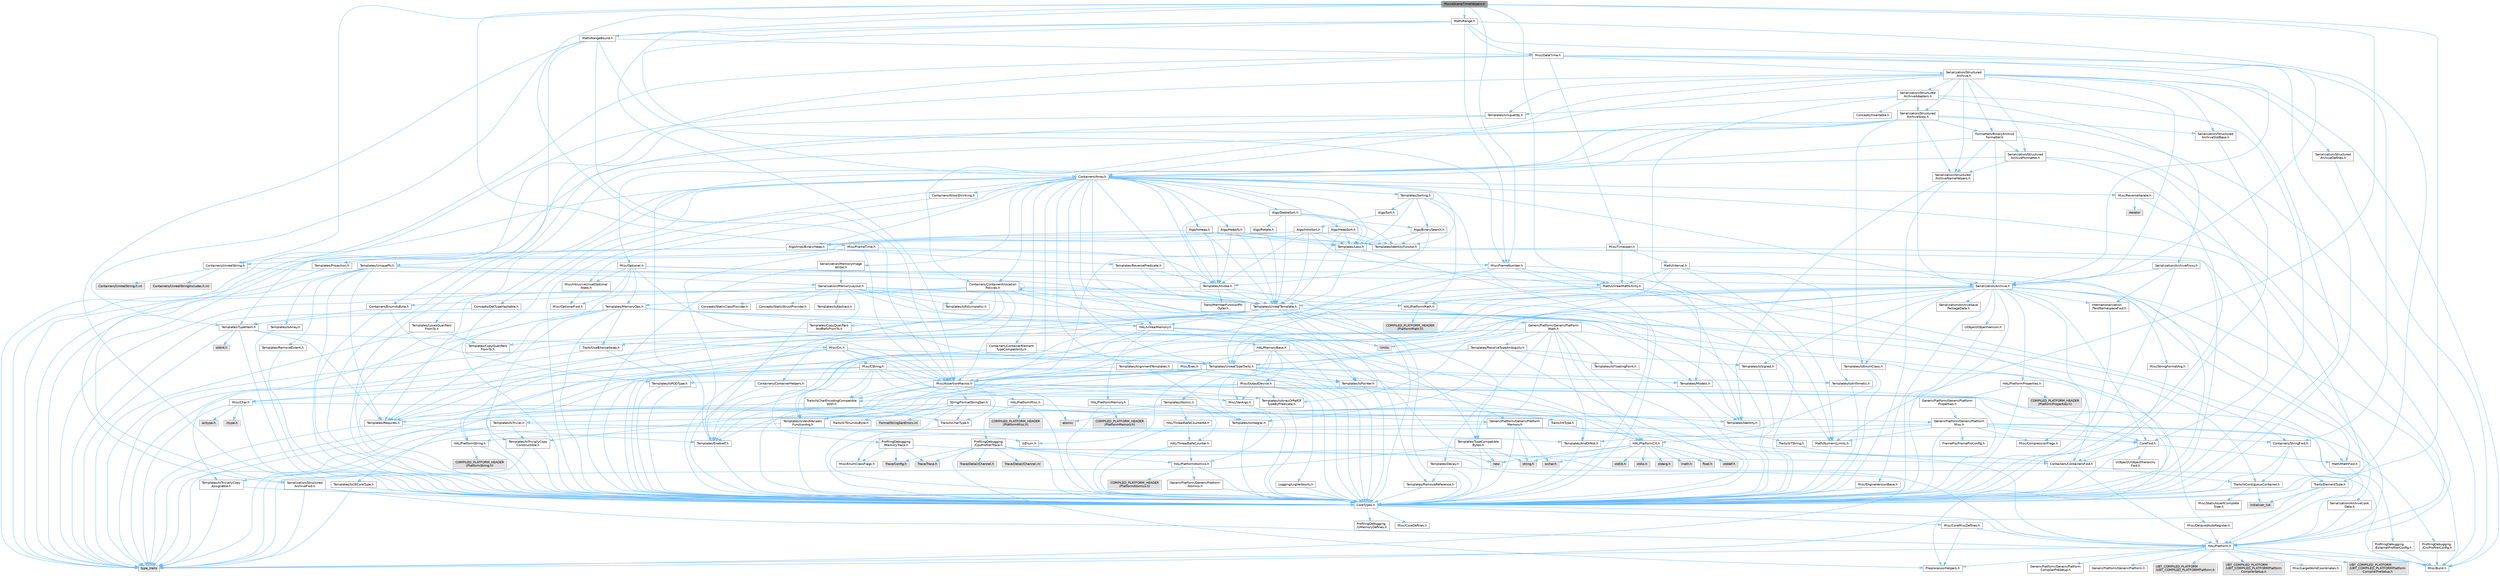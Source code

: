 digraph "MovieSceneTimeHelpers.h"
{
 // INTERACTIVE_SVG=YES
 // LATEX_PDF_SIZE
  bgcolor="transparent";
  edge [fontname=Helvetica,fontsize=10,labelfontname=Helvetica,labelfontsize=10];
  node [fontname=Helvetica,fontsize=10,shape=box,height=0.2,width=0.4];
  Node1 [id="Node000001",label="MovieSceneTimeHelpers.h",height=0.2,width=0.4,color="gray40", fillcolor="grey60", style="filled", fontcolor="black",tooltip=" "];
  Node1 -> Node2 [id="edge1_Node000001_Node000002",color="steelblue1",style="solid",tooltip=" "];
  Node2 [id="Node000002",label="Containers/UnrealString.h",height=0.2,width=0.4,color="grey40", fillcolor="white", style="filled",URL="$d5/dba/UnrealString_8h.html",tooltip=" "];
  Node2 -> Node3 [id="edge2_Node000002_Node000003",color="steelblue1",style="solid",tooltip=" "];
  Node3 [id="Node000003",label="Containers/UnrealStringIncludes.h.inl",height=0.2,width=0.4,color="grey60", fillcolor="#E0E0E0", style="filled",tooltip=" "];
  Node2 -> Node4 [id="edge3_Node000002_Node000004",color="steelblue1",style="solid",tooltip=" "];
  Node4 [id="Node000004",label="Containers/UnrealString.h.inl",height=0.2,width=0.4,color="grey60", fillcolor="#E0E0E0", style="filled",tooltip=" "];
  Node2 -> Node5 [id="edge4_Node000002_Node000005",color="steelblue1",style="solid",tooltip=" "];
  Node5 [id="Node000005",label="Misc/StringFormatArg.h",height=0.2,width=0.4,color="grey40", fillcolor="white", style="filled",URL="$d2/d16/StringFormatArg_8h.html",tooltip=" "];
  Node5 -> Node6 [id="edge5_Node000005_Node000006",color="steelblue1",style="solid",tooltip=" "];
  Node6 [id="Node000006",label="Containers/ContainersFwd.h",height=0.2,width=0.4,color="grey40", fillcolor="white", style="filled",URL="$d4/d0a/ContainersFwd_8h.html",tooltip=" "];
  Node6 -> Node7 [id="edge6_Node000006_Node000007",color="steelblue1",style="solid",tooltip=" "];
  Node7 [id="Node000007",label="HAL/Platform.h",height=0.2,width=0.4,color="grey40", fillcolor="white", style="filled",URL="$d9/dd0/Platform_8h.html",tooltip=" "];
  Node7 -> Node8 [id="edge7_Node000007_Node000008",color="steelblue1",style="solid",tooltip=" "];
  Node8 [id="Node000008",label="Misc/Build.h",height=0.2,width=0.4,color="grey40", fillcolor="white", style="filled",URL="$d3/dbb/Build_8h.html",tooltip=" "];
  Node7 -> Node9 [id="edge8_Node000007_Node000009",color="steelblue1",style="solid",tooltip=" "];
  Node9 [id="Node000009",label="Misc/LargeWorldCoordinates.h",height=0.2,width=0.4,color="grey40", fillcolor="white", style="filled",URL="$d2/dcb/LargeWorldCoordinates_8h.html",tooltip=" "];
  Node7 -> Node10 [id="edge9_Node000007_Node000010",color="steelblue1",style="solid",tooltip=" "];
  Node10 [id="Node000010",label="type_traits",height=0.2,width=0.4,color="grey60", fillcolor="#E0E0E0", style="filled",tooltip=" "];
  Node7 -> Node11 [id="edge10_Node000007_Node000011",color="steelblue1",style="solid",tooltip=" "];
  Node11 [id="Node000011",label="PreprocessorHelpers.h",height=0.2,width=0.4,color="grey40", fillcolor="white", style="filled",URL="$db/ddb/PreprocessorHelpers_8h.html",tooltip=" "];
  Node7 -> Node12 [id="edge11_Node000007_Node000012",color="steelblue1",style="solid",tooltip=" "];
  Node12 [id="Node000012",label="UBT_COMPILED_PLATFORM\l/UBT_COMPILED_PLATFORMPlatform\lCompilerPreSetup.h",height=0.2,width=0.4,color="grey60", fillcolor="#E0E0E0", style="filled",tooltip=" "];
  Node7 -> Node13 [id="edge12_Node000007_Node000013",color="steelblue1",style="solid",tooltip=" "];
  Node13 [id="Node000013",label="GenericPlatform/GenericPlatform\lCompilerPreSetup.h",height=0.2,width=0.4,color="grey40", fillcolor="white", style="filled",URL="$d9/dc8/GenericPlatformCompilerPreSetup_8h.html",tooltip=" "];
  Node7 -> Node14 [id="edge13_Node000007_Node000014",color="steelblue1",style="solid",tooltip=" "];
  Node14 [id="Node000014",label="GenericPlatform/GenericPlatform.h",height=0.2,width=0.4,color="grey40", fillcolor="white", style="filled",URL="$d6/d84/GenericPlatform_8h.html",tooltip=" "];
  Node7 -> Node15 [id="edge14_Node000007_Node000015",color="steelblue1",style="solid",tooltip=" "];
  Node15 [id="Node000015",label="UBT_COMPILED_PLATFORM\l/UBT_COMPILED_PLATFORMPlatform.h",height=0.2,width=0.4,color="grey60", fillcolor="#E0E0E0", style="filled",tooltip=" "];
  Node7 -> Node16 [id="edge15_Node000007_Node000016",color="steelblue1",style="solid",tooltip=" "];
  Node16 [id="Node000016",label="UBT_COMPILED_PLATFORM\l/UBT_COMPILED_PLATFORMPlatform\lCompilerSetup.h",height=0.2,width=0.4,color="grey60", fillcolor="#E0E0E0", style="filled",tooltip=" "];
  Node6 -> Node17 [id="edge16_Node000006_Node000017",color="steelblue1",style="solid",tooltip=" "];
  Node17 [id="Node000017",label="CoreTypes.h",height=0.2,width=0.4,color="grey40", fillcolor="white", style="filled",URL="$dc/dec/CoreTypes_8h.html",tooltip=" "];
  Node17 -> Node7 [id="edge17_Node000017_Node000007",color="steelblue1",style="solid",tooltip=" "];
  Node17 -> Node18 [id="edge18_Node000017_Node000018",color="steelblue1",style="solid",tooltip=" "];
  Node18 [id="Node000018",label="ProfilingDebugging\l/UMemoryDefines.h",height=0.2,width=0.4,color="grey40", fillcolor="white", style="filled",URL="$d2/da2/UMemoryDefines_8h.html",tooltip=" "];
  Node17 -> Node19 [id="edge19_Node000017_Node000019",color="steelblue1",style="solid",tooltip=" "];
  Node19 [id="Node000019",label="Misc/CoreMiscDefines.h",height=0.2,width=0.4,color="grey40", fillcolor="white", style="filled",URL="$da/d38/CoreMiscDefines_8h.html",tooltip=" "];
  Node19 -> Node7 [id="edge20_Node000019_Node000007",color="steelblue1",style="solid",tooltip=" "];
  Node19 -> Node11 [id="edge21_Node000019_Node000011",color="steelblue1",style="solid",tooltip=" "];
  Node17 -> Node20 [id="edge22_Node000017_Node000020",color="steelblue1",style="solid",tooltip=" "];
  Node20 [id="Node000020",label="Misc/CoreDefines.h",height=0.2,width=0.4,color="grey40", fillcolor="white", style="filled",URL="$d3/dd2/CoreDefines_8h.html",tooltip=" "];
  Node6 -> Node21 [id="edge23_Node000006_Node000021",color="steelblue1",style="solid",tooltip=" "];
  Node21 [id="Node000021",label="Traits/IsContiguousContainer.h",height=0.2,width=0.4,color="grey40", fillcolor="white", style="filled",URL="$d5/d3c/IsContiguousContainer_8h.html",tooltip=" "];
  Node21 -> Node17 [id="edge24_Node000021_Node000017",color="steelblue1",style="solid",tooltip=" "];
  Node21 -> Node22 [id="edge25_Node000021_Node000022",color="steelblue1",style="solid",tooltip=" "];
  Node22 [id="Node000022",label="Misc/StaticAssertComplete\lType.h",height=0.2,width=0.4,color="grey40", fillcolor="white", style="filled",URL="$d5/d4e/StaticAssertCompleteType_8h.html",tooltip=" "];
  Node21 -> Node23 [id="edge26_Node000021_Node000023",color="steelblue1",style="solid",tooltip=" "];
  Node23 [id="Node000023",label="initializer_list",height=0.2,width=0.4,color="grey60", fillcolor="#E0E0E0", style="filled",tooltip=" "];
  Node1 -> Node17 [id="edge27_Node000001_Node000017",color="steelblue1",style="solid",tooltip=" "];
  Node1 -> Node24 [id="edge28_Node000001_Node000024",color="steelblue1",style="solid",tooltip=" "];
  Node24 [id="Node000024",label="Math/NumericLimits.h",height=0.2,width=0.4,color="grey40", fillcolor="white", style="filled",URL="$df/d1b/NumericLimits_8h.html",tooltip=" "];
  Node24 -> Node17 [id="edge29_Node000024_Node000017",color="steelblue1",style="solid",tooltip=" "];
  Node1 -> Node25 [id="edge30_Node000001_Node000025",color="steelblue1",style="solid",tooltip=" "];
  Node25 [id="Node000025",label="Math/Range.h",height=0.2,width=0.4,color="grey40", fillcolor="white", style="filled",URL="$d9/db6/Range_8h.html",tooltip=" "];
  Node25 -> Node17 [id="edge31_Node000025_Node000017",color="steelblue1",style="solid",tooltip=" "];
  Node25 -> Node26 [id="edge32_Node000025_Node000026",color="steelblue1",style="solid",tooltip=" "];
  Node26 [id="Node000026",label="Containers/Array.h",height=0.2,width=0.4,color="grey40", fillcolor="white", style="filled",URL="$df/dd0/Array_8h.html",tooltip=" "];
  Node26 -> Node17 [id="edge33_Node000026_Node000017",color="steelblue1",style="solid",tooltip=" "];
  Node26 -> Node27 [id="edge34_Node000026_Node000027",color="steelblue1",style="solid",tooltip=" "];
  Node27 [id="Node000027",label="Misc/AssertionMacros.h",height=0.2,width=0.4,color="grey40", fillcolor="white", style="filled",URL="$d0/dfa/AssertionMacros_8h.html",tooltip=" "];
  Node27 -> Node17 [id="edge35_Node000027_Node000017",color="steelblue1",style="solid",tooltip=" "];
  Node27 -> Node7 [id="edge36_Node000027_Node000007",color="steelblue1",style="solid",tooltip=" "];
  Node27 -> Node28 [id="edge37_Node000027_Node000028",color="steelblue1",style="solid",tooltip=" "];
  Node28 [id="Node000028",label="HAL/PlatformMisc.h",height=0.2,width=0.4,color="grey40", fillcolor="white", style="filled",URL="$d0/df5/PlatformMisc_8h.html",tooltip=" "];
  Node28 -> Node17 [id="edge38_Node000028_Node000017",color="steelblue1",style="solid",tooltip=" "];
  Node28 -> Node29 [id="edge39_Node000028_Node000029",color="steelblue1",style="solid",tooltip=" "];
  Node29 [id="Node000029",label="GenericPlatform/GenericPlatform\lMisc.h",height=0.2,width=0.4,color="grey40", fillcolor="white", style="filled",URL="$db/d9a/GenericPlatformMisc_8h.html",tooltip=" "];
  Node29 -> Node30 [id="edge40_Node000029_Node000030",color="steelblue1",style="solid",tooltip=" "];
  Node30 [id="Node000030",label="Containers/StringFwd.h",height=0.2,width=0.4,color="grey40", fillcolor="white", style="filled",URL="$df/d37/StringFwd_8h.html",tooltip=" "];
  Node30 -> Node17 [id="edge41_Node000030_Node000017",color="steelblue1",style="solid",tooltip=" "];
  Node30 -> Node31 [id="edge42_Node000030_Node000031",color="steelblue1",style="solid",tooltip=" "];
  Node31 [id="Node000031",label="Traits/ElementType.h",height=0.2,width=0.4,color="grey40", fillcolor="white", style="filled",URL="$d5/d4f/ElementType_8h.html",tooltip=" "];
  Node31 -> Node7 [id="edge43_Node000031_Node000007",color="steelblue1",style="solid",tooltip=" "];
  Node31 -> Node23 [id="edge44_Node000031_Node000023",color="steelblue1",style="solid",tooltip=" "];
  Node31 -> Node10 [id="edge45_Node000031_Node000010",color="steelblue1",style="solid",tooltip=" "];
  Node30 -> Node21 [id="edge46_Node000030_Node000021",color="steelblue1",style="solid",tooltip=" "];
  Node29 -> Node32 [id="edge47_Node000029_Node000032",color="steelblue1",style="solid",tooltip=" "];
  Node32 [id="Node000032",label="CoreFwd.h",height=0.2,width=0.4,color="grey40", fillcolor="white", style="filled",URL="$d1/d1e/CoreFwd_8h.html",tooltip=" "];
  Node32 -> Node17 [id="edge48_Node000032_Node000017",color="steelblue1",style="solid",tooltip=" "];
  Node32 -> Node6 [id="edge49_Node000032_Node000006",color="steelblue1",style="solid",tooltip=" "];
  Node32 -> Node33 [id="edge50_Node000032_Node000033",color="steelblue1",style="solid",tooltip=" "];
  Node33 [id="Node000033",label="Math/MathFwd.h",height=0.2,width=0.4,color="grey40", fillcolor="white", style="filled",URL="$d2/d10/MathFwd_8h.html",tooltip=" "];
  Node33 -> Node7 [id="edge51_Node000033_Node000007",color="steelblue1",style="solid",tooltip=" "];
  Node32 -> Node34 [id="edge52_Node000032_Node000034",color="steelblue1",style="solid",tooltip=" "];
  Node34 [id="Node000034",label="UObject/UObjectHierarchy\lFwd.h",height=0.2,width=0.4,color="grey40", fillcolor="white", style="filled",URL="$d3/d13/UObjectHierarchyFwd_8h.html",tooltip=" "];
  Node29 -> Node17 [id="edge53_Node000029_Node000017",color="steelblue1",style="solid",tooltip=" "];
  Node29 -> Node35 [id="edge54_Node000029_Node000035",color="steelblue1",style="solid",tooltip=" "];
  Node35 [id="Node000035",label="FramePro/FrameProConfig.h",height=0.2,width=0.4,color="grey40", fillcolor="white", style="filled",URL="$d7/d90/FrameProConfig_8h.html",tooltip=" "];
  Node29 -> Node36 [id="edge55_Node000029_Node000036",color="steelblue1",style="solid",tooltip=" "];
  Node36 [id="Node000036",label="HAL/PlatformCrt.h",height=0.2,width=0.4,color="grey40", fillcolor="white", style="filled",URL="$d8/d75/PlatformCrt_8h.html",tooltip=" "];
  Node36 -> Node37 [id="edge56_Node000036_Node000037",color="steelblue1",style="solid",tooltip=" "];
  Node37 [id="Node000037",label="new",height=0.2,width=0.4,color="grey60", fillcolor="#E0E0E0", style="filled",tooltip=" "];
  Node36 -> Node38 [id="edge57_Node000036_Node000038",color="steelblue1",style="solid",tooltip=" "];
  Node38 [id="Node000038",label="wchar.h",height=0.2,width=0.4,color="grey60", fillcolor="#E0E0E0", style="filled",tooltip=" "];
  Node36 -> Node39 [id="edge58_Node000036_Node000039",color="steelblue1",style="solid",tooltip=" "];
  Node39 [id="Node000039",label="stddef.h",height=0.2,width=0.4,color="grey60", fillcolor="#E0E0E0", style="filled",tooltip=" "];
  Node36 -> Node40 [id="edge59_Node000036_Node000040",color="steelblue1",style="solid",tooltip=" "];
  Node40 [id="Node000040",label="stdlib.h",height=0.2,width=0.4,color="grey60", fillcolor="#E0E0E0", style="filled",tooltip=" "];
  Node36 -> Node41 [id="edge60_Node000036_Node000041",color="steelblue1",style="solid",tooltip=" "];
  Node41 [id="Node000041",label="stdio.h",height=0.2,width=0.4,color="grey60", fillcolor="#E0E0E0", style="filled",tooltip=" "];
  Node36 -> Node42 [id="edge61_Node000036_Node000042",color="steelblue1",style="solid",tooltip=" "];
  Node42 [id="Node000042",label="stdarg.h",height=0.2,width=0.4,color="grey60", fillcolor="#E0E0E0", style="filled",tooltip=" "];
  Node36 -> Node43 [id="edge62_Node000036_Node000043",color="steelblue1",style="solid",tooltip=" "];
  Node43 [id="Node000043",label="math.h",height=0.2,width=0.4,color="grey60", fillcolor="#E0E0E0", style="filled",tooltip=" "];
  Node36 -> Node44 [id="edge63_Node000036_Node000044",color="steelblue1",style="solid",tooltip=" "];
  Node44 [id="Node000044",label="float.h",height=0.2,width=0.4,color="grey60", fillcolor="#E0E0E0", style="filled",tooltip=" "];
  Node36 -> Node45 [id="edge64_Node000036_Node000045",color="steelblue1",style="solid",tooltip=" "];
  Node45 [id="Node000045",label="string.h",height=0.2,width=0.4,color="grey60", fillcolor="#E0E0E0", style="filled",tooltip=" "];
  Node29 -> Node24 [id="edge65_Node000029_Node000024",color="steelblue1",style="solid",tooltip=" "];
  Node29 -> Node46 [id="edge66_Node000029_Node000046",color="steelblue1",style="solid",tooltip=" "];
  Node46 [id="Node000046",label="Misc/CompressionFlags.h",height=0.2,width=0.4,color="grey40", fillcolor="white", style="filled",URL="$d9/d76/CompressionFlags_8h.html",tooltip=" "];
  Node29 -> Node47 [id="edge67_Node000029_Node000047",color="steelblue1",style="solid",tooltip=" "];
  Node47 [id="Node000047",label="Misc/EnumClassFlags.h",height=0.2,width=0.4,color="grey40", fillcolor="white", style="filled",URL="$d8/de7/EnumClassFlags_8h.html",tooltip=" "];
  Node29 -> Node48 [id="edge68_Node000029_Node000048",color="steelblue1",style="solid",tooltip=" "];
  Node48 [id="Node000048",label="ProfilingDebugging\l/CsvProfilerConfig.h",height=0.2,width=0.4,color="grey40", fillcolor="white", style="filled",URL="$d3/d88/CsvProfilerConfig_8h.html",tooltip=" "];
  Node48 -> Node8 [id="edge69_Node000048_Node000008",color="steelblue1",style="solid",tooltip=" "];
  Node29 -> Node49 [id="edge70_Node000029_Node000049",color="steelblue1",style="solid",tooltip=" "];
  Node49 [id="Node000049",label="ProfilingDebugging\l/ExternalProfilerConfig.h",height=0.2,width=0.4,color="grey40", fillcolor="white", style="filled",URL="$d3/dbb/ExternalProfilerConfig_8h.html",tooltip=" "];
  Node49 -> Node8 [id="edge71_Node000049_Node000008",color="steelblue1",style="solid",tooltip=" "];
  Node28 -> Node50 [id="edge72_Node000028_Node000050",color="steelblue1",style="solid",tooltip=" "];
  Node50 [id="Node000050",label="COMPILED_PLATFORM_HEADER\l(PlatformMisc.h)",height=0.2,width=0.4,color="grey60", fillcolor="#E0E0E0", style="filled",tooltip=" "];
  Node28 -> Node51 [id="edge73_Node000028_Node000051",color="steelblue1",style="solid",tooltip=" "];
  Node51 [id="Node000051",label="ProfilingDebugging\l/CpuProfilerTrace.h",height=0.2,width=0.4,color="grey40", fillcolor="white", style="filled",URL="$da/dcb/CpuProfilerTrace_8h.html",tooltip=" "];
  Node51 -> Node17 [id="edge74_Node000051_Node000017",color="steelblue1",style="solid",tooltip=" "];
  Node51 -> Node6 [id="edge75_Node000051_Node000006",color="steelblue1",style="solid",tooltip=" "];
  Node51 -> Node52 [id="edge76_Node000051_Node000052",color="steelblue1",style="solid",tooltip=" "];
  Node52 [id="Node000052",label="HAL/PlatformAtomics.h",height=0.2,width=0.4,color="grey40", fillcolor="white", style="filled",URL="$d3/d36/PlatformAtomics_8h.html",tooltip=" "];
  Node52 -> Node17 [id="edge77_Node000052_Node000017",color="steelblue1",style="solid",tooltip=" "];
  Node52 -> Node53 [id="edge78_Node000052_Node000053",color="steelblue1",style="solid",tooltip=" "];
  Node53 [id="Node000053",label="GenericPlatform/GenericPlatform\lAtomics.h",height=0.2,width=0.4,color="grey40", fillcolor="white", style="filled",URL="$da/d72/GenericPlatformAtomics_8h.html",tooltip=" "];
  Node53 -> Node17 [id="edge79_Node000053_Node000017",color="steelblue1",style="solid",tooltip=" "];
  Node52 -> Node54 [id="edge80_Node000052_Node000054",color="steelblue1",style="solid",tooltip=" "];
  Node54 [id="Node000054",label="COMPILED_PLATFORM_HEADER\l(PlatformAtomics.h)",height=0.2,width=0.4,color="grey60", fillcolor="#E0E0E0", style="filled",tooltip=" "];
  Node51 -> Node11 [id="edge81_Node000051_Node000011",color="steelblue1",style="solid",tooltip=" "];
  Node51 -> Node8 [id="edge82_Node000051_Node000008",color="steelblue1",style="solid",tooltip=" "];
  Node51 -> Node55 [id="edge83_Node000051_Node000055",color="steelblue1",style="solid",tooltip=" "];
  Node55 [id="Node000055",label="Trace/Config.h",height=0.2,width=0.4,color="grey60", fillcolor="#E0E0E0", style="filled",tooltip=" "];
  Node51 -> Node56 [id="edge84_Node000051_Node000056",color="steelblue1",style="solid",tooltip=" "];
  Node56 [id="Node000056",label="Trace/Detail/Channel.h",height=0.2,width=0.4,color="grey60", fillcolor="#E0E0E0", style="filled",tooltip=" "];
  Node51 -> Node57 [id="edge85_Node000051_Node000057",color="steelblue1",style="solid",tooltip=" "];
  Node57 [id="Node000057",label="Trace/Detail/Channel.inl",height=0.2,width=0.4,color="grey60", fillcolor="#E0E0E0", style="filled",tooltip=" "];
  Node51 -> Node58 [id="edge86_Node000051_Node000058",color="steelblue1",style="solid",tooltip=" "];
  Node58 [id="Node000058",label="Trace/Trace.h",height=0.2,width=0.4,color="grey60", fillcolor="#E0E0E0", style="filled",tooltip=" "];
  Node27 -> Node11 [id="edge87_Node000027_Node000011",color="steelblue1",style="solid",tooltip=" "];
  Node27 -> Node59 [id="edge88_Node000027_Node000059",color="steelblue1",style="solid",tooltip=" "];
  Node59 [id="Node000059",label="Templates/EnableIf.h",height=0.2,width=0.4,color="grey40", fillcolor="white", style="filled",URL="$d7/d60/EnableIf_8h.html",tooltip=" "];
  Node59 -> Node17 [id="edge89_Node000059_Node000017",color="steelblue1",style="solid",tooltip=" "];
  Node27 -> Node60 [id="edge90_Node000027_Node000060",color="steelblue1",style="solid",tooltip=" "];
  Node60 [id="Node000060",label="Templates/IsArrayOrRefOf\lTypeByPredicate.h",height=0.2,width=0.4,color="grey40", fillcolor="white", style="filled",URL="$d6/da1/IsArrayOrRefOfTypeByPredicate_8h.html",tooltip=" "];
  Node60 -> Node17 [id="edge91_Node000060_Node000017",color="steelblue1",style="solid",tooltip=" "];
  Node27 -> Node61 [id="edge92_Node000027_Node000061",color="steelblue1",style="solid",tooltip=" "];
  Node61 [id="Node000061",label="Templates/IsValidVariadic\lFunctionArg.h",height=0.2,width=0.4,color="grey40", fillcolor="white", style="filled",URL="$d0/dc8/IsValidVariadicFunctionArg_8h.html",tooltip=" "];
  Node61 -> Node17 [id="edge93_Node000061_Node000017",color="steelblue1",style="solid",tooltip=" "];
  Node61 -> Node62 [id="edge94_Node000061_Node000062",color="steelblue1",style="solid",tooltip=" "];
  Node62 [id="Node000062",label="IsEnum.h",height=0.2,width=0.4,color="grey40", fillcolor="white", style="filled",URL="$d4/de5/IsEnum_8h.html",tooltip=" "];
  Node61 -> Node10 [id="edge95_Node000061_Node000010",color="steelblue1",style="solid",tooltip=" "];
  Node27 -> Node63 [id="edge96_Node000027_Node000063",color="steelblue1",style="solid",tooltip=" "];
  Node63 [id="Node000063",label="Traits/IsCharEncodingCompatible\lWith.h",height=0.2,width=0.4,color="grey40", fillcolor="white", style="filled",URL="$df/dd1/IsCharEncodingCompatibleWith_8h.html",tooltip=" "];
  Node63 -> Node10 [id="edge97_Node000063_Node000010",color="steelblue1",style="solid",tooltip=" "];
  Node63 -> Node64 [id="edge98_Node000063_Node000064",color="steelblue1",style="solid",tooltip=" "];
  Node64 [id="Node000064",label="Traits/IsCharType.h",height=0.2,width=0.4,color="grey40", fillcolor="white", style="filled",URL="$db/d51/IsCharType_8h.html",tooltip=" "];
  Node64 -> Node17 [id="edge99_Node000064_Node000017",color="steelblue1",style="solid",tooltip=" "];
  Node27 -> Node65 [id="edge100_Node000027_Node000065",color="steelblue1",style="solid",tooltip=" "];
  Node65 [id="Node000065",label="Misc/VarArgs.h",height=0.2,width=0.4,color="grey40", fillcolor="white", style="filled",URL="$d5/d6f/VarArgs_8h.html",tooltip=" "];
  Node65 -> Node17 [id="edge101_Node000065_Node000017",color="steelblue1",style="solid",tooltip=" "];
  Node27 -> Node66 [id="edge102_Node000027_Node000066",color="steelblue1",style="solid",tooltip=" "];
  Node66 [id="Node000066",label="String/FormatStringSan.h",height=0.2,width=0.4,color="grey40", fillcolor="white", style="filled",URL="$d3/d8b/FormatStringSan_8h.html",tooltip=" "];
  Node66 -> Node10 [id="edge103_Node000066_Node000010",color="steelblue1",style="solid",tooltip=" "];
  Node66 -> Node17 [id="edge104_Node000066_Node000017",color="steelblue1",style="solid",tooltip=" "];
  Node66 -> Node67 [id="edge105_Node000066_Node000067",color="steelblue1",style="solid",tooltip=" "];
  Node67 [id="Node000067",label="Templates/Requires.h",height=0.2,width=0.4,color="grey40", fillcolor="white", style="filled",URL="$dc/d96/Requires_8h.html",tooltip=" "];
  Node67 -> Node59 [id="edge106_Node000067_Node000059",color="steelblue1",style="solid",tooltip=" "];
  Node67 -> Node10 [id="edge107_Node000067_Node000010",color="steelblue1",style="solid",tooltip=" "];
  Node66 -> Node68 [id="edge108_Node000066_Node000068",color="steelblue1",style="solid",tooltip=" "];
  Node68 [id="Node000068",label="Templates/Identity.h",height=0.2,width=0.4,color="grey40", fillcolor="white", style="filled",URL="$d0/dd5/Identity_8h.html",tooltip=" "];
  Node66 -> Node61 [id="edge109_Node000066_Node000061",color="steelblue1",style="solid",tooltip=" "];
  Node66 -> Node64 [id="edge110_Node000066_Node000064",color="steelblue1",style="solid",tooltip=" "];
  Node66 -> Node69 [id="edge111_Node000066_Node000069",color="steelblue1",style="solid",tooltip=" "];
  Node69 [id="Node000069",label="Traits/IsTEnumAsByte.h",height=0.2,width=0.4,color="grey40", fillcolor="white", style="filled",URL="$d1/de6/IsTEnumAsByte_8h.html",tooltip=" "];
  Node66 -> Node70 [id="edge112_Node000066_Node000070",color="steelblue1",style="solid",tooltip=" "];
  Node70 [id="Node000070",label="Traits/IsTString.h",height=0.2,width=0.4,color="grey40", fillcolor="white", style="filled",URL="$d0/df8/IsTString_8h.html",tooltip=" "];
  Node70 -> Node6 [id="edge113_Node000070_Node000006",color="steelblue1",style="solid",tooltip=" "];
  Node66 -> Node6 [id="edge114_Node000066_Node000006",color="steelblue1",style="solid",tooltip=" "];
  Node66 -> Node71 [id="edge115_Node000066_Node000071",color="steelblue1",style="solid",tooltip=" "];
  Node71 [id="Node000071",label="FormatStringSanErrors.inl",height=0.2,width=0.4,color="grey60", fillcolor="#E0E0E0", style="filled",tooltip=" "];
  Node27 -> Node72 [id="edge116_Node000027_Node000072",color="steelblue1",style="solid",tooltip=" "];
  Node72 [id="Node000072",label="atomic",height=0.2,width=0.4,color="grey60", fillcolor="#E0E0E0", style="filled",tooltip=" "];
  Node26 -> Node73 [id="edge117_Node000026_Node000073",color="steelblue1",style="solid",tooltip=" "];
  Node73 [id="Node000073",label="Misc/IntrusiveUnsetOptional\lState.h",height=0.2,width=0.4,color="grey40", fillcolor="white", style="filled",URL="$d2/d0a/IntrusiveUnsetOptionalState_8h.html",tooltip=" "];
  Node73 -> Node74 [id="edge118_Node000073_Node000074",color="steelblue1",style="solid",tooltip=" "];
  Node74 [id="Node000074",label="Misc/OptionalFwd.h",height=0.2,width=0.4,color="grey40", fillcolor="white", style="filled",URL="$dc/d50/OptionalFwd_8h.html",tooltip=" "];
  Node26 -> Node75 [id="edge119_Node000026_Node000075",color="steelblue1",style="solid",tooltip=" "];
  Node75 [id="Node000075",label="Misc/ReverseIterate.h",height=0.2,width=0.4,color="grey40", fillcolor="white", style="filled",URL="$db/de3/ReverseIterate_8h.html",tooltip=" "];
  Node75 -> Node7 [id="edge120_Node000075_Node000007",color="steelblue1",style="solid",tooltip=" "];
  Node75 -> Node76 [id="edge121_Node000075_Node000076",color="steelblue1",style="solid",tooltip=" "];
  Node76 [id="Node000076",label="iterator",height=0.2,width=0.4,color="grey60", fillcolor="#E0E0E0", style="filled",tooltip=" "];
  Node26 -> Node77 [id="edge122_Node000026_Node000077",color="steelblue1",style="solid",tooltip=" "];
  Node77 [id="Node000077",label="HAL/UnrealMemory.h",height=0.2,width=0.4,color="grey40", fillcolor="white", style="filled",URL="$d9/d96/UnrealMemory_8h.html",tooltip=" "];
  Node77 -> Node17 [id="edge123_Node000077_Node000017",color="steelblue1",style="solid",tooltip=" "];
  Node77 -> Node78 [id="edge124_Node000077_Node000078",color="steelblue1",style="solid",tooltip=" "];
  Node78 [id="Node000078",label="GenericPlatform/GenericPlatform\lMemory.h",height=0.2,width=0.4,color="grey40", fillcolor="white", style="filled",URL="$dd/d22/GenericPlatformMemory_8h.html",tooltip=" "];
  Node78 -> Node32 [id="edge125_Node000078_Node000032",color="steelblue1",style="solid",tooltip=" "];
  Node78 -> Node17 [id="edge126_Node000078_Node000017",color="steelblue1",style="solid",tooltip=" "];
  Node78 -> Node79 [id="edge127_Node000078_Node000079",color="steelblue1",style="solid",tooltip=" "];
  Node79 [id="Node000079",label="HAL/PlatformString.h",height=0.2,width=0.4,color="grey40", fillcolor="white", style="filled",URL="$db/db5/PlatformString_8h.html",tooltip=" "];
  Node79 -> Node17 [id="edge128_Node000079_Node000017",color="steelblue1",style="solid",tooltip=" "];
  Node79 -> Node80 [id="edge129_Node000079_Node000080",color="steelblue1",style="solid",tooltip=" "];
  Node80 [id="Node000080",label="COMPILED_PLATFORM_HEADER\l(PlatformString.h)",height=0.2,width=0.4,color="grey60", fillcolor="#E0E0E0", style="filled",tooltip=" "];
  Node78 -> Node45 [id="edge130_Node000078_Node000045",color="steelblue1",style="solid",tooltip=" "];
  Node78 -> Node38 [id="edge131_Node000078_Node000038",color="steelblue1",style="solid",tooltip=" "];
  Node77 -> Node81 [id="edge132_Node000077_Node000081",color="steelblue1",style="solid",tooltip=" "];
  Node81 [id="Node000081",label="HAL/MemoryBase.h",height=0.2,width=0.4,color="grey40", fillcolor="white", style="filled",URL="$d6/d9f/MemoryBase_8h.html",tooltip=" "];
  Node81 -> Node17 [id="edge133_Node000081_Node000017",color="steelblue1",style="solid",tooltip=" "];
  Node81 -> Node52 [id="edge134_Node000081_Node000052",color="steelblue1",style="solid",tooltip=" "];
  Node81 -> Node36 [id="edge135_Node000081_Node000036",color="steelblue1",style="solid",tooltip=" "];
  Node81 -> Node82 [id="edge136_Node000081_Node000082",color="steelblue1",style="solid",tooltip=" "];
  Node82 [id="Node000082",label="Misc/Exec.h",height=0.2,width=0.4,color="grey40", fillcolor="white", style="filled",URL="$de/ddb/Exec_8h.html",tooltip=" "];
  Node82 -> Node17 [id="edge137_Node000082_Node000017",color="steelblue1",style="solid",tooltip=" "];
  Node82 -> Node27 [id="edge138_Node000082_Node000027",color="steelblue1",style="solid",tooltip=" "];
  Node81 -> Node83 [id="edge139_Node000081_Node000083",color="steelblue1",style="solid",tooltip=" "];
  Node83 [id="Node000083",label="Misc/OutputDevice.h",height=0.2,width=0.4,color="grey40", fillcolor="white", style="filled",URL="$d7/d32/OutputDevice_8h.html",tooltip=" "];
  Node83 -> Node32 [id="edge140_Node000083_Node000032",color="steelblue1",style="solid",tooltip=" "];
  Node83 -> Node17 [id="edge141_Node000083_Node000017",color="steelblue1",style="solid",tooltip=" "];
  Node83 -> Node84 [id="edge142_Node000083_Node000084",color="steelblue1",style="solid",tooltip=" "];
  Node84 [id="Node000084",label="Logging/LogVerbosity.h",height=0.2,width=0.4,color="grey40", fillcolor="white", style="filled",URL="$d2/d8f/LogVerbosity_8h.html",tooltip=" "];
  Node84 -> Node17 [id="edge143_Node000084_Node000017",color="steelblue1",style="solid",tooltip=" "];
  Node83 -> Node65 [id="edge144_Node000083_Node000065",color="steelblue1",style="solid",tooltip=" "];
  Node83 -> Node60 [id="edge145_Node000083_Node000060",color="steelblue1",style="solid",tooltip=" "];
  Node83 -> Node61 [id="edge146_Node000083_Node000061",color="steelblue1",style="solid",tooltip=" "];
  Node83 -> Node63 [id="edge147_Node000083_Node000063",color="steelblue1",style="solid",tooltip=" "];
  Node81 -> Node85 [id="edge148_Node000081_Node000085",color="steelblue1",style="solid",tooltip=" "];
  Node85 [id="Node000085",label="Templates/Atomic.h",height=0.2,width=0.4,color="grey40", fillcolor="white", style="filled",URL="$d3/d91/Atomic_8h.html",tooltip=" "];
  Node85 -> Node86 [id="edge149_Node000085_Node000086",color="steelblue1",style="solid",tooltip=" "];
  Node86 [id="Node000086",label="HAL/ThreadSafeCounter.h",height=0.2,width=0.4,color="grey40", fillcolor="white", style="filled",URL="$dc/dc9/ThreadSafeCounter_8h.html",tooltip=" "];
  Node86 -> Node17 [id="edge150_Node000086_Node000017",color="steelblue1",style="solid",tooltip=" "];
  Node86 -> Node52 [id="edge151_Node000086_Node000052",color="steelblue1",style="solid",tooltip=" "];
  Node85 -> Node87 [id="edge152_Node000085_Node000087",color="steelblue1",style="solid",tooltip=" "];
  Node87 [id="Node000087",label="HAL/ThreadSafeCounter64.h",height=0.2,width=0.4,color="grey40", fillcolor="white", style="filled",URL="$d0/d12/ThreadSafeCounter64_8h.html",tooltip=" "];
  Node87 -> Node17 [id="edge153_Node000087_Node000017",color="steelblue1",style="solid",tooltip=" "];
  Node87 -> Node86 [id="edge154_Node000087_Node000086",color="steelblue1",style="solid",tooltip=" "];
  Node85 -> Node88 [id="edge155_Node000085_Node000088",color="steelblue1",style="solid",tooltip=" "];
  Node88 [id="Node000088",label="Templates/IsIntegral.h",height=0.2,width=0.4,color="grey40", fillcolor="white", style="filled",URL="$da/d64/IsIntegral_8h.html",tooltip=" "];
  Node88 -> Node17 [id="edge156_Node000088_Node000017",color="steelblue1",style="solid",tooltip=" "];
  Node85 -> Node89 [id="edge157_Node000085_Node000089",color="steelblue1",style="solid",tooltip=" "];
  Node89 [id="Node000089",label="Templates/IsTrivial.h",height=0.2,width=0.4,color="grey40", fillcolor="white", style="filled",URL="$da/d4c/IsTrivial_8h.html",tooltip=" "];
  Node89 -> Node90 [id="edge158_Node000089_Node000090",color="steelblue1",style="solid",tooltip=" "];
  Node90 [id="Node000090",label="Templates/AndOrNot.h",height=0.2,width=0.4,color="grey40", fillcolor="white", style="filled",URL="$db/d0a/AndOrNot_8h.html",tooltip=" "];
  Node90 -> Node17 [id="edge159_Node000090_Node000017",color="steelblue1",style="solid",tooltip=" "];
  Node89 -> Node91 [id="edge160_Node000089_Node000091",color="steelblue1",style="solid",tooltip=" "];
  Node91 [id="Node000091",label="Templates/IsTriviallyCopy\lConstructible.h",height=0.2,width=0.4,color="grey40", fillcolor="white", style="filled",URL="$d3/d78/IsTriviallyCopyConstructible_8h.html",tooltip=" "];
  Node91 -> Node17 [id="edge161_Node000091_Node000017",color="steelblue1",style="solid",tooltip=" "];
  Node91 -> Node10 [id="edge162_Node000091_Node000010",color="steelblue1",style="solid",tooltip=" "];
  Node89 -> Node92 [id="edge163_Node000089_Node000092",color="steelblue1",style="solid",tooltip=" "];
  Node92 [id="Node000092",label="Templates/IsTriviallyCopy\lAssignable.h",height=0.2,width=0.4,color="grey40", fillcolor="white", style="filled",URL="$d2/df2/IsTriviallyCopyAssignable_8h.html",tooltip=" "];
  Node92 -> Node17 [id="edge164_Node000092_Node000017",color="steelblue1",style="solid",tooltip=" "];
  Node92 -> Node10 [id="edge165_Node000092_Node000010",color="steelblue1",style="solid",tooltip=" "];
  Node89 -> Node10 [id="edge166_Node000089_Node000010",color="steelblue1",style="solid",tooltip=" "];
  Node85 -> Node93 [id="edge167_Node000085_Node000093",color="steelblue1",style="solid",tooltip=" "];
  Node93 [id="Node000093",label="Traits/IntType.h",height=0.2,width=0.4,color="grey40", fillcolor="white", style="filled",URL="$d7/deb/IntType_8h.html",tooltip=" "];
  Node93 -> Node7 [id="edge168_Node000093_Node000007",color="steelblue1",style="solid",tooltip=" "];
  Node85 -> Node72 [id="edge169_Node000085_Node000072",color="steelblue1",style="solid",tooltip=" "];
  Node77 -> Node94 [id="edge170_Node000077_Node000094",color="steelblue1",style="solid",tooltip=" "];
  Node94 [id="Node000094",label="HAL/PlatformMemory.h",height=0.2,width=0.4,color="grey40", fillcolor="white", style="filled",URL="$de/d68/PlatformMemory_8h.html",tooltip=" "];
  Node94 -> Node17 [id="edge171_Node000094_Node000017",color="steelblue1",style="solid",tooltip=" "];
  Node94 -> Node78 [id="edge172_Node000094_Node000078",color="steelblue1",style="solid",tooltip=" "];
  Node94 -> Node95 [id="edge173_Node000094_Node000095",color="steelblue1",style="solid",tooltip=" "];
  Node95 [id="Node000095",label="COMPILED_PLATFORM_HEADER\l(PlatformMemory.h)",height=0.2,width=0.4,color="grey60", fillcolor="#E0E0E0", style="filled",tooltip=" "];
  Node77 -> Node96 [id="edge174_Node000077_Node000096",color="steelblue1",style="solid",tooltip=" "];
  Node96 [id="Node000096",label="ProfilingDebugging\l/MemoryTrace.h",height=0.2,width=0.4,color="grey40", fillcolor="white", style="filled",URL="$da/dd7/MemoryTrace_8h.html",tooltip=" "];
  Node96 -> Node7 [id="edge175_Node000096_Node000007",color="steelblue1",style="solid",tooltip=" "];
  Node96 -> Node47 [id="edge176_Node000096_Node000047",color="steelblue1",style="solid",tooltip=" "];
  Node96 -> Node55 [id="edge177_Node000096_Node000055",color="steelblue1",style="solid",tooltip=" "];
  Node96 -> Node58 [id="edge178_Node000096_Node000058",color="steelblue1",style="solid",tooltip=" "];
  Node77 -> Node97 [id="edge179_Node000077_Node000097",color="steelblue1",style="solid",tooltip=" "];
  Node97 [id="Node000097",label="Templates/IsPointer.h",height=0.2,width=0.4,color="grey40", fillcolor="white", style="filled",URL="$d7/d05/IsPointer_8h.html",tooltip=" "];
  Node97 -> Node17 [id="edge180_Node000097_Node000017",color="steelblue1",style="solid",tooltip=" "];
  Node26 -> Node98 [id="edge181_Node000026_Node000098",color="steelblue1",style="solid",tooltip=" "];
  Node98 [id="Node000098",label="Templates/UnrealTypeTraits.h",height=0.2,width=0.4,color="grey40", fillcolor="white", style="filled",URL="$d2/d2d/UnrealTypeTraits_8h.html",tooltip=" "];
  Node98 -> Node17 [id="edge182_Node000098_Node000017",color="steelblue1",style="solid",tooltip=" "];
  Node98 -> Node97 [id="edge183_Node000098_Node000097",color="steelblue1",style="solid",tooltip=" "];
  Node98 -> Node27 [id="edge184_Node000098_Node000027",color="steelblue1",style="solid",tooltip=" "];
  Node98 -> Node90 [id="edge185_Node000098_Node000090",color="steelblue1",style="solid",tooltip=" "];
  Node98 -> Node59 [id="edge186_Node000098_Node000059",color="steelblue1",style="solid",tooltip=" "];
  Node98 -> Node99 [id="edge187_Node000098_Node000099",color="steelblue1",style="solid",tooltip=" "];
  Node99 [id="Node000099",label="Templates/IsArithmetic.h",height=0.2,width=0.4,color="grey40", fillcolor="white", style="filled",URL="$d2/d5d/IsArithmetic_8h.html",tooltip=" "];
  Node99 -> Node17 [id="edge188_Node000099_Node000017",color="steelblue1",style="solid",tooltip=" "];
  Node98 -> Node62 [id="edge189_Node000098_Node000062",color="steelblue1",style="solid",tooltip=" "];
  Node98 -> Node100 [id="edge190_Node000098_Node000100",color="steelblue1",style="solid",tooltip=" "];
  Node100 [id="Node000100",label="Templates/Models.h",height=0.2,width=0.4,color="grey40", fillcolor="white", style="filled",URL="$d3/d0c/Models_8h.html",tooltip=" "];
  Node100 -> Node68 [id="edge191_Node000100_Node000068",color="steelblue1",style="solid",tooltip=" "];
  Node98 -> Node101 [id="edge192_Node000098_Node000101",color="steelblue1",style="solid",tooltip=" "];
  Node101 [id="Node000101",label="Templates/IsPODType.h",height=0.2,width=0.4,color="grey40", fillcolor="white", style="filled",URL="$d7/db1/IsPODType_8h.html",tooltip=" "];
  Node101 -> Node17 [id="edge193_Node000101_Node000017",color="steelblue1",style="solid",tooltip=" "];
  Node98 -> Node102 [id="edge194_Node000098_Node000102",color="steelblue1",style="solid",tooltip=" "];
  Node102 [id="Node000102",label="Templates/IsUECoreType.h",height=0.2,width=0.4,color="grey40", fillcolor="white", style="filled",URL="$d1/db8/IsUECoreType_8h.html",tooltip=" "];
  Node102 -> Node17 [id="edge195_Node000102_Node000017",color="steelblue1",style="solid",tooltip=" "];
  Node102 -> Node10 [id="edge196_Node000102_Node000010",color="steelblue1",style="solid",tooltip=" "];
  Node98 -> Node91 [id="edge197_Node000098_Node000091",color="steelblue1",style="solid",tooltip=" "];
  Node26 -> Node103 [id="edge198_Node000026_Node000103",color="steelblue1",style="solid",tooltip=" "];
  Node103 [id="Node000103",label="Templates/UnrealTemplate.h",height=0.2,width=0.4,color="grey40", fillcolor="white", style="filled",URL="$d4/d24/UnrealTemplate_8h.html",tooltip=" "];
  Node103 -> Node17 [id="edge199_Node000103_Node000017",color="steelblue1",style="solid",tooltip=" "];
  Node103 -> Node97 [id="edge200_Node000103_Node000097",color="steelblue1",style="solid",tooltip=" "];
  Node103 -> Node77 [id="edge201_Node000103_Node000077",color="steelblue1",style="solid",tooltip=" "];
  Node103 -> Node104 [id="edge202_Node000103_Node000104",color="steelblue1",style="solid",tooltip=" "];
  Node104 [id="Node000104",label="Templates/CopyQualifiers\lAndRefsFromTo.h",height=0.2,width=0.4,color="grey40", fillcolor="white", style="filled",URL="$d3/db3/CopyQualifiersAndRefsFromTo_8h.html",tooltip=" "];
  Node104 -> Node105 [id="edge203_Node000104_Node000105",color="steelblue1",style="solid",tooltip=" "];
  Node105 [id="Node000105",label="Templates/CopyQualifiers\lFromTo.h",height=0.2,width=0.4,color="grey40", fillcolor="white", style="filled",URL="$d5/db4/CopyQualifiersFromTo_8h.html",tooltip=" "];
  Node103 -> Node98 [id="edge204_Node000103_Node000098",color="steelblue1",style="solid",tooltip=" "];
  Node103 -> Node106 [id="edge205_Node000103_Node000106",color="steelblue1",style="solid",tooltip=" "];
  Node106 [id="Node000106",label="Templates/RemoveReference.h",height=0.2,width=0.4,color="grey40", fillcolor="white", style="filled",URL="$da/dbe/RemoveReference_8h.html",tooltip=" "];
  Node106 -> Node17 [id="edge206_Node000106_Node000017",color="steelblue1",style="solid",tooltip=" "];
  Node103 -> Node67 [id="edge207_Node000103_Node000067",color="steelblue1",style="solid",tooltip=" "];
  Node103 -> Node107 [id="edge208_Node000103_Node000107",color="steelblue1",style="solid",tooltip=" "];
  Node107 [id="Node000107",label="Templates/TypeCompatible\lBytes.h",height=0.2,width=0.4,color="grey40", fillcolor="white", style="filled",URL="$df/d0a/TypeCompatibleBytes_8h.html",tooltip=" "];
  Node107 -> Node17 [id="edge209_Node000107_Node000017",color="steelblue1",style="solid",tooltip=" "];
  Node107 -> Node45 [id="edge210_Node000107_Node000045",color="steelblue1",style="solid",tooltip=" "];
  Node107 -> Node37 [id="edge211_Node000107_Node000037",color="steelblue1",style="solid",tooltip=" "];
  Node107 -> Node10 [id="edge212_Node000107_Node000010",color="steelblue1",style="solid",tooltip=" "];
  Node103 -> Node68 [id="edge213_Node000103_Node000068",color="steelblue1",style="solid",tooltip=" "];
  Node103 -> Node21 [id="edge214_Node000103_Node000021",color="steelblue1",style="solid",tooltip=" "];
  Node103 -> Node108 [id="edge215_Node000103_Node000108",color="steelblue1",style="solid",tooltip=" "];
  Node108 [id="Node000108",label="Traits/UseBitwiseSwap.h",height=0.2,width=0.4,color="grey40", fillcolor="white", style="filled",URL="$db/df3/UseBitwiseSwap_8h.html",tooltip=" "];
  Node108 -> Node17 [id="edge216_Node000108_Node000017",color="steelblue1",style="solid",tooltip=" "];
  Node108 -> Node10 [id="edge217_Node000108_Node000010",color="steelblue1",style="solid",tooltip=" "];
  Node103 -> Node10 [id="edge218_Node000103_Node000010",color="steelblue1",style="solid",tooltip=" "];
  Node26 -> Node109 [id="edge219_Node000026_Node000109",color="steelblue1",style="solid",tooltip=" "];
  Node109 [id="Node000109",label="Containers/AllowShrinking.h",height=0.2,width=0.4,color="grey40", fillcolor="white", style="filled",URL="$d7/d1a/AllowShrinking_8h.html",tooltip=" "];
  Node109 -> Node17 [id="edge220_Node000109_Node000017",color="steelblue1",style="solid",tooltip=" "];
  Node26 -> Node110 [id="edge221_Node000026_Node000110",color="steelblue1",style="solid",tooltip=" "];
  Node110 [id="Node000110",label="Containers/ContainerAllocation\lPolicies.h",height=0.2,width=0.4,color="grey40", fillcolor="white", style="filled",URL="$d7/dff/ContainerAllocationPolicies_8h.html",tooltip=" "];
  Node110 -> Node17 [id="edge222_Node000110_Node000017",color="steelblue1",style="solid",tooltip=" "];
  Node110 -> Node111 [id="edge223_Node000110_Node000111",color="steelblue1",style="solid",tooltip=" "];
  Node111 [id="Node000111",label="Containers/ContainerHelpers.h",height=0.2,width=0.4,color="grey40", fillcolor="white", style="filled",URL="$d7/d33/ContainerHelpers_8h.html",tooltip=" "];
  Node111 -> Node17 [id="edge224_Node000111_Node000017",color="steelblue1",style="solid",tooltip=" "];
  Node110 -> Node110 [id="edge225_Node000110_Node000110",color="steelblue1",style="solid",tooltip=" "];
  Node110 -> Node112 [id="edge226_Node000110_Node000112",color="steelblue1",style="solid",tooltip=" "];
  Node112 [id="Node000112",label="HAL/PlatformMath.h",height=0.2,width=0.4,color="grey40", fillcolor="white", style="filled",URL="$dc/d53/PlatformMath_8h.html",tooltip=" "];
  Node112 -> Node17 [id="edge227_Node000112_Node000017",color="steelblue1",style="solid",tooltip=" "];
  Node112 -> Node113 [id="edge228_Node000112_Node000113",color="steelblue1",style="solid",tooltip=" "];
  Node113 [id="Node000113",label="GenericPlatform/GenericPlatform\lMath.h",height=0.2,width=0.4,color="grey40", fillcolor="white", style="filled",URL="$d5/d79/GenericPlatformMath_8h.html",tooltip=" "];
  Node113 -> Node17 [id="edge229_Node000113_Node000017",color="steelblue1",style="solid",tooltip=" "];
  Node113 -> Node6 [id="edge230_Node000113_Node000006",color="steelblue1",style="solid",tooltip=" "];
  Node113 -> Node36 [id="edge231_Node000113_Node000036",color="steelblue1",style="solid",tooltip=" "];
  Node113 -> Node90 [id="edge232_Node000113_Node000090",color="steelblue1",style="solid",tooltip=" "];
  Node113 -> Node114 [id="edge233_Node000113_Node000114",color="steelblue1",style="solid",tooltip=" "];
  Node114 [id="Node000114",label="Templates/Decay.h",height=0.2,width=0.4,color="grey40", fillcolor="white", style="filled",URL="$dd/d0f/Decay_8h.html",tooltip=" "];
  Node114 -> Node17 [id="edge234_Node000114_Node000017",color="steelblue1",style="solid",tooltip=" "];
  Node114 -> Node106 [id="edge235_Node000114_Node000106",color="steelblue1",style="solid",tooltip=" "];
  Node114 -> Node10 [id="edge236_Node000114_Node000010",color="steelblue1",style="solid",tooltip=" "];
  Node113 -> Node115 [id="edge237_Node000113_Node000115",color="steelblue1",style="solid",tooltip=" "];
  Node115 [id="Node000115",label="Templates/IsFloatingPoint.h",height=0.2,width=0.4,color="grey40", fillcolor="white", style="filled",URL="$d3/d11/IsFloatingPoint_8h.html",tooltip=" "];
  Node115 -> Node17 [id="edge238_Node000115_Node000017",color="steelblue1",style="solid",tooltip=" "];
  Node113 -> Node98 [id="edge239_Node000113_Node000098",color="steelblue1",style="solid",tooltip=" "];
  Node113 -> Node67 [id="edge240_Node000113_Node000067",color="steelblue1",style="solid",tooltip=" "];
  Node113 -> Node116 [id="edge241_Node000113_Node000116",color="steelblue1",style="solid",tooltip=" "];
  Node116 [id="Node000116",label="Templates/ResolveTypeAmbiguity.h",height=0.2,width=0.4,color="grey40", fillcolor="white", style="filled",URL="$df/d1f/ResolveTypeAmbiguity_8h.html",tooltip=" "];
  Node116 -> Node17 [id="edge242_Node000116_Node000017",color="steelblue1",style="solid",tooltip=" "];
  Node116 -> Node115 [id="edge243_Node000116_Node000115",color="steelblue1",style="solid",tooltip=" "];
  Node116 -> Node98 [id="edge244_Node000116_Node000098",color="steelblue1",style="solid",tooltip=" "];
  Node116 -> Node117 [id="edge245_Node000116_Node000117",color="steelblue1",style="solid",tooltip=" "];
  Node117 [id="Node000117",label="Templates/IsSigned.h",height=0.2,width=0.4,color="grey40", fillcolor="white", style="filled",URL="$d8/dd8/IsSigned_8h.html",tooltip=" "];
  Node117 -> Node17 [id="edge246_Node000117_Node000017",color="steelblue1",style="solid",tooltip=" "];
  Node116 -> Node88 [id="edge247_Node000116_Node000088",color="steelblue1",style="solid",tooltip=" "];
  Node116 -> Node67 [id="edge248_Node000116_Node000067",color="steelblue1",style="solid",tooltip=" "];
  Node113 -> Node107 [id="edge249_Node000113_Node000107",color="steelblue1",style="solid",tooltip=" "];
  Node113 -> Node118 [id="edge250_Node000113_Node000118",color="steelblue1",style="solid",tooltip=" "];
  Node118 [id="Node000118",label="limits",height=0.2,width=0.4,color="grey60", fillcolor="#E0E0E0", style="filled",tooltip=" "];
  Node113 -> Node10 [id="edge251_Node000113_Node000010",color="steelblue1",style="solid",tooltip=" "];
  Node112 -> Node119 [id="edge252_Node000112_Node000119",color="steelblue1",style="solid",tooltip=" "];
  Node119 [id="Node000119",label="COMPILED_PLATFORM_HEADER\l(PlatformMath.h)",height=0.2,width=0.4,color="grey60", fillcolor="#E0E0E0", style="filled",tooltip=" "];
  Node110 -> Node77 [id="edge253_Node000110_Node000077",color="steelblue1",style="solid",tooltip=" "];
  Node110 -> Node24 [id="edge254_Node000110_Node000024",color="steelblue1",style="solid",tooltip=" "];
  Node110 -> Node27 [id="edge255_Node000110_Node000027",color="steelblue1",style="solid",tooltip=" "];
  Node110 -> Node120 [id="edge256_Node000110_Node000120",color="steelblue1",style="solid",tooltip=" "];
  Node120 [id="Node000120",label="Templates/IsPolymorphic.h",height=0.2,width=0.4,color="grey40", fillcolor="white", style="filled",URL="$dc/d20/IsPolymorphic_8h.html",tooltip=" "];
  Node110 -> Node121 [id="edge257_Node000110_Node000121",color="steelblue1",style="solid",tooltip=" "];
  Node121 [id="Node000121",label="Templates/MemoryOps.h",height=0.2,width=0.4,color="grey40", fillcolor="white", style="filled",URL="$db/dea/MemoryOps_8h.html",tooltip=" "];
  Node121 -> Node17 [id="edge258_Node000121_Node000017",color="steelblue1",style="solid",tooltip=" "];
  Node121 -> Node77 [id="edge259_Node000121_Node000077",color="steelblue1",style="solid",tooltip=" "];
  Node121 -> Node92 [id="edge260_Node000121_Node000092",color="steelblue1",style="solid",tooltip=" "];
  Node121 -> Node91 [id="edge261_Node000121_Node000091",color="steelblue1",style="solid",tooltip=" "];
  Node121 -> Node67 [id="edge262_Node000121_Node000067",color="steelblue1",style="solid",tooltip=" "];
  Node121 -> Node98 [id="edge263_Node000121_Node000098",color="steelblue1",style="solid",tooltip=" "];
  Node121 -> Node108 [id="edge264_Node000121_Node000108",color="steelblue1",style="solid",tooltip=" "];
  Node121 -> Node37 [id="edge265_Node000121_Node000037",color="steelblue1",style="solid",tooltip=" "];
  Node121 -> Node10 [id="edge266_Node000121_Node000010",color="steelblue1",style="solid",tooltip=" "];
  Node110 -> Node107 [id="edge267_Node000110_Node000107",color="steelblue1",style="solid",tooltip=" "];
  Node110 -> Node10 [id="edge268_Node000110_Node000010",color="steelblue1",style="solid",tooltip=" "];
  Node26 -> Node122 [id="edge269_Node000026_Node000122",color="steelblue1",style="solid",tooltip=" "];
  Node122 [id="Node000122",label="Containers/ContainerElement\lTypeCompatibility.h",height=0.2,width=0.4,color="grey40", fillcolor="white", style="filled",URL="$df/ddf/ContainerElementTypeCompatibility_8h.html",tooltip=" "];
  Node122 -> Node17 [id="edge270_Node000122_Node000017",color="steelblue1",style="solid",tooltip=" "];
  Node122 -> Node98 [id="edge271_Node000122_Node000098",color="steelblue1",style="solid",tooltip=" "];
  Node26 -> Node123 [id="edge272_Node000026_Node000123",color="steelblue1",style="solid",tooltip=" "];
  Node123 [id="Node000123",label="Serialization/Archive.h",height=0.2,width=0.4,color="grey40", fillcolor="white", style="filled",URL="$d7/d3b/Archive_8h.html",tooltip=" "];
  Node123 -> Node32 [id="edge273_Node000123_Node000032",color="steelblue1",style="solid",tooltip=" "];
  Node123 -> Node17 [id="edge274_Node000123_Node000017",color="steelblue1",style="solid",tooltip=" "];
  Node123 -> Node124 [id="edge275_Node000123_Node000124",color="steelblue1",style="solid",tooltip=" "];
  Node124 [id="Node000124",label="HAL/PlatformProperties.h",height=0.2,width=0.4,color="grey40", fillcolor="white", style="filled",URL="$d9/db0/PlatformProperties_8h.html",tooltip=" "];
  Node124 -> Node17 [id="edge276_Node000124_Node000017",color="steelblue1",style="solid",tooltip=" "];
  Node124 -> Node125 [id="edge277_Node000124_Node000125",color="steelblue1",style="solid",tooltip=" "];
  Node125 [id="Node000125",label="GenericPlatform/GenericPlatform\lProperties.h",height=0.2,width=0.4,color="grey40", fillcolor="white", style="filled",URL="$d2/dcd/GenericPlatformProperties_8h.html",tooltip=" "];
  Node125 -> Node17 [id="edge278_Node000125_Node000017",color="steelblue1",style="solid",tooltip=" "];
  Node125 -> Node29 [id="edge279_Node000125_Node000029",color="steelblue1",style="solid",tooltip=" "];
  Node124 -> Node126 [id="edge280_Node000124_Node000126",color="steelblue1",style="solid",tooltip=" "];
  Node126 [id="Node000126",label="COMPILED_PLATFORM_HEADER\l(PlatformProperties.h)",height=0.2,width=0.4,color="grey60", fillcolor="#E0E0E0", style="filled",tooltip=" "];
  Node123 -> Node127 [id="edge281_Node000123_Node000127",color="steelblue1",style="solid",tooltip=" "];
  Node127 [id="Node000127",label="Internationalization\l/TextNamespaceFwd.h",height=0.2,width=0.4,color="grey40", fillcolor="white", style="filled",URL="$d8/d97/TextNamespaceFwd_8h.html",tooltip=" "];
  Node127 -> Node17 [id="edge282_Node000127_Node000017",color="steelblue1",style="solid",tooltip=" "];
  Node123 -> Node33 [id="edge283_Node000123_Node000033",color="steelblue1",style="solid",tooltip=" "];
  Node123 -> Node27 [id="edge284_Node000123_Node000027",color="steelblue1",style="solid",tooltip=" "];
  Node123 -> Node8 [id="edge285_Node000123_Node000008",color="steelblue1",style="solid",tooltip=" "];
  Node123 -> Node46 [id="edge286_Node000123_Node000046",color="steelblue1",style="solid",tooltip=" "];
  Node123 -> Node128 [id="edge287_Node000123_Node000128",color="steelblue1",style="solid",tooltip=" "];
  Node128 [id="Node000128",label="Misc/EngineVersionBase.h",height=0.2,width=0.4,color="grey40", fillcolor="white", style="filled",URL="$d5/d2b/EngineVersionBase_8h.html",tooltip=" "];
  Node128 -> Node17 [id="edge288_Node000128_Node000017",color="steelblue1",style="solid",tooltip=" "];
  Node123 -> Node65 [id="edge289_Node000123_Node000065",color="steelblue1",style="solid",tooltip=" "];
  Node123 -> Node129 [id="edge290_Node000123_Node000129",color="steelblue1",style="solid",tooltip=" "];
  Node129 [id="Node000129",label="Serialization/ArchiveCook\lData.h",height=0.2,width=0.4,color="grey40", fillcolor="white", style="filled",URL="$dc/db6/ArchiveCookData_8h.html",tooltip=" "];
  Node129 -> Node7 [id="edge291_Node000129_Node000007",color="steelblue1",style="solid",tooltip=" "];
  Node123 -> Node130 [id="edge292_Node000123_Node000130",color="steelblue1",style="solid",tooltip=" "];
  Node130 [id="Node000130",label="Serialization/ArchiveSave\lPackageData.h",height=0.2,width=0.4,color="grey40", fillcolor="white", style="filled",URL="$d1/d37/ArchiveSavePackageData_8h.html",tooltip=" "];
  Node123 -> Node59 [id="edge293_Node000123_Node000059",color="steelblue1",style="solid",tooltip=" "];
  Node123 -> Node60 [id="edge294_Node000123_Node000060",color="steelblue1",style="solid",tooltip=" "];
  Node123 -> Node131 [id="edge295_Node000123_Node000131",color="steelblue1",style="solid",tooltip=" "];
  Node131 [id="Node000131",label="Templates/IsEnumClass.h",height=0.2,width=0.4,color="grey40", fillcolor="white", style="filled",URL="$d7/d15/IsEnumClass_8h.html",tooltip=" "];
  Node131 -> Node17 [id="edge296_Node000131_Node000017",color="steelblue1",style="solid",tooltip=" "];
  Node131 -> Node90 [id="edge297_Node000131_Node000090",color="steelblue1",style="solid",tooltip=" "];
  Node123 -> Node117 [id="edge298_Node000123_Node000117",color="steelblue1",style="solid",tooltip=" "];
  Node123 -> Node61 [id="edge299_Node000123_Node000061",color="steelblue1",style="solid",tooltip=" "];
  Node123 -> Node103 [id="edge300_Node000123_Node000103",color="steelblue1",style="solid",tooltip=" "];
  Node123 -> Node63 [id="edge301_Node000123_Node000063",color="steelblue1",style="solid",tooltip=" "];
  Node123 -> Node132 [id="edge302_Node000123_Node000132",color="steelblue1",style="solid",tooltip=" "];
  Node132 [id="Node000132",label="UObject/ObjectVersion.h",height=0.2,width=0.4,color="grey40", fillcolor="white", style="filled",URL="$da/d63/ObjectVersion_8h.html",tooltip=" "];
  Node132 -> Node17 [id="edge303_Node000132_Node000017",color="steelblue1",style="solid",tooltip=" "];
  Node26 -> Node133 [id="edge304_Node000026_Node000133",color="steelblue1",style="solid",tooltip=" "];
  Node133 [id="Node000133",label="Serialization/MemoryImage\lWriter.h",height=0.2,width=0.4,color="grey40", fillcolor="white", style="filled",URL="$d0/d08/MemoryImageWriter_8h.html",tooltip=" "];
  Node133 -> Node17 [id="edge305_Node000133_Node000017",color="steelblue1",style="solid",tooltip=" "];
  Node133 -> Node134 [id="edge306_Node000133_Node000134",color="steelblue1",style="solid",tooltip=" "];
  Node134 [id="Node000134",label="Serialization/MemoryLayout.h",height=0.2,width=0.4,color="grey40", fillcolor="white", style="filled",URL="$d7/d66/MemoryLayout_8h.html",tooltip=" "];
  Node134 -> Node135 [id="edge307_Node000134_Node000135",color="steelblue1",style="solid",tooltip=" "];
  Node135 [id="Node000135",label="Concepts/StaticClassProvider.h",height=0.2,width=0.4,color="grey40", fillcolor="white", style="filled",URL="$dd/d83/StaticClassProvider_8h.html",tooltip=" "];
  Node134 -> Node136 [id="edge308_Node000134_Node000136",color="steelblue1",style="solid",tooltip=" "];
  Node136 [id="Node000136",label="Concepts/StaticStructProvider.h",height=0.2,width=0.4,color="grey40", fillcolor="white", style="filled",URL="$d5/d77/StaticStructProvider_8h.html",tooltip=" "];
  Node134 -> Node137 [id="edge309_Node000134_Node000137",color="steelblue1",style="solid",tooltip=" "];
  Node137 [id="Node000137",label="Containers/EnumAsByte.h",height=0.2,width=0.4,color="grey40", fillcolor="white", style="filled",URL="$d6/d9a/EnumAsByte_8h.html",tooltip=" "];
  Node137 -> Node17 [id="edge310_Node000137_Node000017",color="steelblue1",style="solid",tooltip=" "];
  Node137 -> Node101 [id="edge311_Node000137_Node000101",color="steelblue1",style="solid",tooltip=" "];
  Node137 -> Node138 [id="edge312_Node000137_Node000138",color="steelblue1",style="solid",tooltip=" "];
  Node138 [id="Node000138",label="Templates/TypeHash.h",height=0.2,width=0.4,color="grey40", fillcolor="white", style="filled",URL="$d1/d62/TypeHash_8h.html",tooltip=" "];
  Node138 -> Node17 [id="edge313_Node000138_Node000017",color="steelblue1",style="solid",tooltip=" "];
  Node138 -> Node67 [id="edge314_Node000138_Node000067",color="steelblue1",style="solid",tooltip=" "];
  Node138 -> Node139 [id="edge315_Node000138_Node000139",color="steelblue1",style="solid",tooltip=" "];
  Node139 [id="Node000139",label="Misc/Crc.h",height=0.2,width=0.4,color="grey40", fillcolor="white", style="filled",URL="$d4/dd2/Crc_8h.html",tooltip=" "];
  Node139 -> Node17 [id="edge316_Node000139_Node000017",color="steelblue1",style="solid",tooltip=" "];
  Node139 -> Node79 [id="edge317_Node000139_Node000079",color="steelblue1",style="solid",tooltip=" "];
  Node139 -> Node27 [id="edge318_Node000139_Node000027",color="steelblue1",style="solid",tooltip=" "];
  Node139 -> Node140 [id="edge319_Node000139_Node000140",color="steelblue1",style="solid",tooltip=" "];
  Node140 [id="Node000140",label="Misc/CString.h",height=0.2,width=0.4,color="grey40", fillcolor="white", style="filled",URL="$d2/d49/CString_8h.html",tooltip=" "];
  Node140 -> Node17 [id="edge320_Node000140_Node000017",color="steelblue1",style="solid",tooltip=" "];
  Node140 -> Node36 [id="edge321_Node000140_Node000036",color="steelblue1",style="solid",tooltip=" "];
  Node140 -> Node79 [id="edge322_Node000140_Node000079",color="steelblue1",style="solid",tooltip=" "];
  Node140 -> Node27 [id="edge323_Node000140_Node000027",color="steelblue1",style="solid",tooltip=" "];
  Node140 -> Node141 [id="edge324_Node000140_Node000141",color="steelblue1",style="solid",tooltip=" "];
  Node141 [id="Node000141",label="Misc/Char.h",height=0.2,width=0.4,color="grey40", fillcolor="white", style="filled",URL="$d0/d58/Char_8h.html",tooltip=" "];
  Node141 -> Node17 [id="edge325_Node000141_Node000017",color="steelblue1",style="solid",tooltip=" "];
  Node141 -> Node93 [id="edge326_Node000141_Node000093",color="steelblue1",style="solid",tooltip=" "];
  Node141 -> Node142 [id="edge327_Node000141_Node000142",color="steelblue1",style="solid",tooltip=" "];
  Node142 [id="Node000142",label="ctype.h",height=0.2,width=0.4,color="grey60", fillcolor="#E0E0E0", style="filled",tooltip=" "];
  Node141 -> Node143 [id="edge328_Node000141_Node000143",color="steelblue1",style="solid",tooltip=" "];
  Node143 [id="Node000143",label="wctype.h",height=0.2,width=0.4,color="grey60", fillcolor="#E0E0E0", style="filled",tooltip=" "];
  Node141 -> Node10 [id="edge329_Node000141_Node000010",color="steelblue1",style="solid",tooltip=" "];
  Node140 -> Node65 [id="edge330_Node000140_Node000065",color="steelblue1",style="solid",tooltip=" "];
  Node140 -> Node60 [id="edge331_Node000140_Node000060",color="steelblue1",style="solid",tooltip=" "];
  Node140 -> Node61 [id="edge332_Node000140_Node000061",color="steelblue1",style="solid",tooltip=" "];
  Node140 -> Node63 [id="edge333_Node000140_Node000063",color="steelblue1",style="solid",tooltip=" "];
  Node139 -> Node141 [id="edge334_Node000139_Node000141",color="steelblue1",style="solid",tooltip=" "];
  Node139 -> Node98 [id="edge335_Node000139_Node000098",color="steelblue1",style="solid",tooltip=" "];
  Node139 -> Node64 [id="edge336_Node000139_Node000064",color="steelblue1",style="solid",tooltip=" "];
  Node138 -> Node144 [id="edge337_Node000138_Node000144",color="steelblue1",style="solid",tooltip=" "];
  Node144 [id="Node000144",label="stdint.h",height=0.2,width=0.4,color="grey60", fillcolor="#E0E0E0", style="filled",tooltip=" "];
  Node138 -> Node10 [id="edge338_Node000138_Node000010",color="steelblue1",style="solid",tooltip=" "];
  Node134 -> Node30 [id="edge339_Node000134_Node000030",color="steelblue1",style="solid",tooltip=" "];
  Node134 -> Node77 [id="edge340_Node000134_Node000077",color="steelblue1",style="solid",tooltip=" "];
  Node134 -> Node145 [id="edge341_Node000134_Node000145",color="steelblue1",style="solid",tooltip=" "];
  Node145 [id="Node000145",label="Misc/DelayedAutoRegister.h",height=0.2,width=0.4,color="grey40", fillcolor="white", style="filled",URL="$d1/dda/DelayedAutoRegister_8h.html",tooltip=" "];
  Node145 -> Node7 [id="edge342_Node000145_Node000007",color="steelblue1",style="solid",tooltip=" "];
  Node134 -> Node59 [id="edge343_Node000134_Node000059",color="steelblue1",style="solid",tooltip=" "];
  Node134 -> Node146 [id="edge344_Node000134_Node000146",color="steelblue1",style="solid",tooltip=" "];
  Node146 [id="Node000146",label="Templates/IsAbstract.h",height=0.2,width=0.4,color="grey40", fillcolor="white", style="filled",URL="$d8/db7/IsAbstract_8h.html",tooltip=" "];
  Node134 -> Node120 [id="edge345_Node000134_Node000120",color="steelblue1",style="solid",tooltip=" "];
  Node134 -> Node100 [id="edge346_Node000134_Node000100",color="steelblue1",style="solid",tooltip=" "];
  Node134 -> Node103 [id="edge347_Node000134_Node000103",color="steelblue1",style="solid",tooltip=" "];
  Node26 -> Node147 [id="edge348_Node000026_Node000147",color="steelblue1",style="solid",tooltip=" "];
  Node147 [id="Node000147",label="Algo/Heapify.h",height=0.2,width=0.4,color="grey40", fillcolor="white", style="filled",URL="$d0/d2a/Heapify_8h.html",tooltip=" "];
  Node147 -> Node148 [id="edge349_Node000147_Node000148",color="steelblue1",style="solid",tooltip=" "];
  Node148 [id="Node000148",label="Algo/Impl/BinaryHeap.h",height=0.2,width=0.4,color="grey40", fillcolor="white", style="filled",URL="$d7/da3/Algo_2Impl_2BinaryHeap_8h.html",tooltip=" "];
  Node148 -> Node149 [id="edge350_Node000148_Node000149",color="steelblue1",style="solid",tooltip=" "];
  Node149 [id="Node000149",label="Templates/Invoke.h",height=0.2,width=0.4,color="grey40", fillcolor="white", style="filled",URL="$d7/deb/Invoke_8h.html",tooltip=" "];
  Node149 -> Node17 [id="edge351_Node000149_Node000017",color="steelblue1",style="solid",tooltip=" "];
  Node149 -> Node150 [id="edge352_Node000149_Node000150",color="steelblue1",style="solid",tooltip=" "];
  Node150 [id="Node000150",label="Traits/MemberFunctionPtr\lOuter.h",height=0.2,width=0.4,color="grey40", fillcolor="white", style="filled",URL="$db/da7/MemberFunctionPtrOuter_8h.html",tooltip=" "];
  Node149 -> Node103 [id="edge353_Node000149_Node000103",color="steelblue1",style="solid",tooltip=" "];
  Node149 -> Node10 [id="edge354_Node000149_Node000010",color="steelblue1",style="solid",tooltip=" "];
  Node148 -> Node151 [id="edge355_Node000148_Node000151",color="steelblue1",style="solid",tooltip=" "];
  Node151 [id="Node000151",label="Templates/Projection.h",height=0.2,width=0.4,color="grey40", fillcolor="white", style="filled",URL="$d7/df0/Projection_8h.html",tooltip=" "];
  Node151 -> Node10 [id="edge356_Node000151_Node000010",color="steelblue1",style="solid",tooltip=" "];
  Node148 -> Node152 [id="edge357_Node000148_Node000152",color="steelblue1",style="solid",tooltip=" "];
  Node152 [id="Node000152",label="Templates/ReversePredicate.h",height=0.2,width=0.4,color="grey40", fillcolor="white", style="filled",URL="$d8/d28/ReversePredicate_8h.html",tooltip=" "];
  Node152 -> Node149 [id="edge358_Node000152_Node000149",color="steelblue1",style="solid",tooltip=" "];
  Node152 -> Node103 [id="edge359_Node000152_Node000103",color="steelblue1",style="solid",tooltip=" "];
  Node148 -> Node10 [id="edge360_Node000148_Node000010",color="steelblue1",style="solid",tooltip=" "];
  Node147 -> Node153 [id="edge361_Node000147_Node000153",color="steelblue1",style="solid",tooltip=" "];
  Node153 [id="Node000153",label="Templates/IdentityFunctor.h",height=0.2,width=0.4,color="grey40", fillcolor="white", style="filled",URL="$d7/d2e/IdentityFunctor_8h.html",tooltip=" "];
  Node153 -> Node7 [id="edge362_Node000153_Node000007",color="steelblue1",style="solid",tooltip=" "];
  Node147 -> Node149 [id="edge363_Node000147_Node000149",color="steelblue1",style="solid",tooltip=" "];
  Node147 -> Node154 [id="edge364_Node000147_Node000154",color="steelblue1",style="solid",tooltip=" "];
  Node154 [id="Node000154",label="Templates/Less.h",height=0.2,width=0.4,color="grey40", fillcolor="white", style="filled",URL="$de/dc8/Less_8h.html",tooltip=" "];
  Node154 -> Node17 [id="edge365_Node000154_Node000017",color="steelblue1",style="solid",tooltip=" "];
  Node154 -> Node103 [id="edge366_Node000154_Node000103",color="steelblue1",style="solid",tooltip=" "];
  Node147 -> Node103 [id="edge367_Node000147_Node000103",color="steelblue1",style="solid",tooltip=" "];
  Node26 -> Node155 [id="edge368_Node000026_Node000155",color="steelblue1",style="solid",tooltip=" "];
  Node155 [id="Node000155",label="Algo/HeapSort.h",height=0.2,width=0.4,color="grey40", fillcolor="white", style="filled",URL="$d3/d92/HeapSort_8h.html",tooltip=" "];
  Node155 -> Node148 [id="edge369_Node000155_Node000148",color="steelblue1",style="solid",tooltip=" "];
  Node155 -> Node153 [id="edge370_Node000155_Node000153",color="steelblue1",style="solid",tooltip=" "];
  Node155 -> Node154 [id="edge371_Node000155_Node000154",color="steelblue1",style="solid",tooltip=" "];
  Node155 -> Node103 [id="edge372_Node000155_Node000103",color="steelblue1",style="solid",tooltip=" "];
  Node26 -> Node156 [id="edge373_Node000026_Node000156",color="steelblue1",style="solid",tooltip=" "];
  Node156 [id="Node000156",label="Algo/IsHeap.h",height=0.2,width=0.4,color="grey40", fillcolor="white", style="filled",URL="$de/d32/IsHeap_8h.html",tooltip=" "];
  Node156 -> Node148 [id="edge374_Node000156_Node000148",color="steelblue1",style="solid",tooltip=" "];
  Node156 -> Node153 [id="edge375_Node000156_Node000153",color="steelblue1",style="solid",tooltip=" "];
  Node156 -> Node149 [id="edge376_Node000156_Node000149",color="steelblue1",style="solid",tooltip=" "];
  Node156 -> Node154 [id="edge377_Node000156_Node000154",color="steelblue1",style="solid",tooltip=" "];
  Node156 -> Node103 [id="edge378_Node000156_Node000103",color="steelblue1",style="solid",tooltip=" "];
  Node26 -> Node148 [id="edge379_Node000026_Node000148",color="steelblue1",style="solid",tooltip=" "];
  Node26 -> Node157 [id="edge380_Node000026_Node000157",color="steelblue1",style="solid",tooltip=" "];
  Node157 [id="Node000157",label="Algo/StableSort.h",height=0.2,width=0.4,color="grey40", fillcolor="white", style="filled",URL="$d7/d3c/StableSort_8h.html",tooltip=" "];
  Node157 -> Node158 [id="edge381_Node000157_Node000158",color="steelblue1",style="solid",tooltip=" "];
  Node158 [id="Node000158",label="Algo/BinarySearch.h",height=0.2,width=0.4,color="grey40", fillcolor="white", style="filled",URL="$db/db4/BinarySearch_8h.html",tooltip=" "];
  Node158 -> Node153 [id="edge382_Node000158_Node000153",color="steelblue1",style="solid",tooltip=" "];
  Node158 -> Node149 [id="edge383_Node000158_Node000149",color="steelblue1",style="solid",tooltip=" "];
  Node158 -> Node154 [id="edge384_Node000158_Node000154",color="steelblue1",style="solid",tooltip=" "];
  Node157 -> Node159 [id="edge385_Node000157_Node000159",color="steelblue1",style="solid",tooltip=" "];
  Node159 [id="Node000159",label="Algo/Rotate.h",height=0.2,width=0.4,color="grey40", fillcolor="white", style="filled",URL="$dd/da7/Rotate_8h.html",tooltip=" "];
  Node159 -> Node103 [id="edge386_Node000159_Node000103",color="steelblue1",style="solid",tooltip=" "];
  Node157 -> Node153 [id="edge387_Node000157_Node000153",color="steelblue1",style="solid",tooltip=" "];
  Node157 -> Node149 [id="edge388_Node000157_Node000149",color="steelblue1",style="solid",tooltip=" "];
  Node157 -> Node154 [id="edge389_Node000157_Node000154",color="steelblue1",style="solid",tooltip=" "];
  Node157 -> Node103 [id="edge390_Node000157_Node000103",color="steelblue1",style="solid",tooltip=" "];
  Node26 -> Node160 [id="edge391_Node000026_Node000160",color="steelblue1",style="solid",tooltip=" "];
  Node160 [id="Node000160",label="Concepts/GetTypeHashable.h",height=0.2,width=0.4,color="grey40", fillcolor="white", style="filled",URL="$d3/da2/GetTypeHashable_8h.html",tooltip=" "];
  Node160 -> Node17 [id="edge392_Node000160_Node000017",color="steelblue1",style="solid",tooltip=" "];
  Node160 -> Node138 [id="edge393_Node000160_Node000138",color="steelblue1",style="solid",tooltip=" "];
  Node26 -> Node153 [id="edge394_Node000026_Node000153",color="steelblue1",style="solid",tooltip=" "];
  Node26 -> Node149 [id="edge395_Node000026_Node000149",color="steelblue1",style="solid",tooltip=" "];
  Node26 -> Node154 [id="edge396_Node000026_Node000154",color="steelblue1",style="solid",tooltip=" "];
  Node26 -> Node161 [id="edge397_Node000026_Node000161",color="steelblue1",style="solid",tooltip=" "];
  Node161 [id="Node000161",label="Templates/LosesQualifiers\lFromTo.h",height=0.2,width=0.4,color="grey40", fillcolor="white", style="filled",URL="$d2/db3/LosesQualifiersFromTo_8h.html",tooltip=" "];
  Node161 -> Node105 [id="edge398_Node000161_Node000105",color="steelblue1",style="solid",tooltip=" "];
  Node161 -> Node10 [id="edge399_Node000161_Node000010",color="steelblue1",style="solid",tooltip=" "];
  Node26 -> Node67 [id="edge400_Node000026_Node000067",color="steelblue1",style="solid",tooltip=" "];
  Node26 -> Node162 [id="edge401_Node000026_Node000162",color="steelblue1",style="solid",tooltip=" "];
  Node162 [id="Node000162",label="Templates/Sorting.h",height=0.2,width=0.4,color="grey40", fillcolor="white", style="filled",URL="$d3/d9e/Sorting_8h.html",tooltip=" "];
  Node162 -> Node17 [id="edge402_Node000162_Node000017",color="steelblue1",style="solid",tooltip=" "];
  Node162 -> Node158 [id="edge403_Node000162_Node000158",color="steelblue1",style="solid",tooltip=" "];
  Node162 -> Node163 [id="edge404_Node000162_Node000163",color="steelblue1",style="solid",tooltip=" "];
  Node163 [id="Node000163",label="Algo/Sort.h",height=0.2,width=0.4,color="grey40", fillcolor="white", style="filled",URL="$d1/d87/Sort_8h.html",tooltip=" "];
  Node163 -> Node164 [id="edge405_Node000163_Node000164",color="steelblue1",style="solid",tooltip=" "];
  Node164 [id="Node000164",label="Algo/IntroSort.h",height=0.2,width=0.4,color="grey40", fillcolor="white", style="filled",URL="$d3/db3/IntroSort_8h.html",tooltip=" "];
  Node164 -> Node148 [id="edge406_Node000164_Node000148",color="steelblue1",style="solid",tooltip=" "];
  Node164 -> Node165 [id="edge407_Node000164_Node000165",color="steelblue1",style="solid",tooltip=" "];
  Node165 [id="Node000165",label="Math/UnrealMathUtility.h",height=0.2,width=0.4,color="grey40", fillcolor="white", style="filled",URL="$db/db8/UnrealMathUtility_8h.html",tooltip=" "];
  Node165 -> Node17 [id="edge408_Node000165_Node000017",color="steelblue1",style="solid",tooltip=" "];
  Node165 -> Node27 [id="edge409_Node000165_Node000027",color="steelblue1",style="solid",tooltip=" "];
  Node165 -> Node112 [id="edge410_Node000165_Node000112",color="steelblue1",style="solid",tooltip=" "];
  Node165 -> Node33 [id="edge411_Node000165_Node000033",color="steelblue1",style="solid",tooltip=" "];
  Node165 -> Node68 [id="edge412_Node000165_Node000068",color="steelblue1",style="solid",tooltip=" "];
  Node165 -> Node67 [id="edge413_Node000165_Node000067",color="steelblue1",style="solid",tooltip=" "];
  Node164 -> Node153 [id="edge414_Node000164_Node000153",color="steelblue1",style="solid",tooltip=" "];
  Node164 -> Node149 [id="edge415_Node000164_Node000149",color="steelblue1",style="solid",tooltip=" "];
  Node164 -> Node151 [id="edge416_Node000164_Node000151",color="steelblue1",style="solid",tooltip=" "];
  Node164 -> Node154 [id="edge417_Node000164_Node000154",color="steelblue1",style="solid",tooltip=" "];
  Node164 -> Node103 [id="edge418_Node000164_Node000103",color="steelblue1",style="solid",tooltip=" "];
  Node162 -> Node112 [id="edge419_Node000162_Node000112",color="steelblue1",style="solid",tooltip=" "];
  Node162 -> Node154 [id="edge420_Node000162_Node000154",color="steelblue1",style="solid",tooltip=" "];
  Node26 -> Node166 [id="edge421_Node000026_Node000166",color="steelblue1",style="solid",tooltip=" "];
  Node166 [id="Node000166",label="Templates/AlignmentTemplates.h",height=0.2,width=0.4,color="grey40", fillcolor="white", style="filled",URL="$dd/d32/AlignmentTemplates_8h.html",tooltip=" "];
  Node166 -> Node17 [id="edge422_Node000166_Node000017",color="steelblue1",style="solid",tooltip=" "];
  Node166 -> Node88 [id="edge423_Node000166_Node000088",color="steelblue1",style="solid",tooltip=" "];
  Node166 -> Node97 [id="edge424_Node000166_Node000097",color="steelblue1",style="solid",tooltip=" "];
  Node26 -> Node31 [id="edge425_Node000026_Node000031",color="steelblue1",style="solid",tooltip=" "];
  Node26 -> Node118 [id="edge426_Node000026_Node000118",color="steelblue1",style="solid",tooltip=" "];
  Node26 -> Node10 [id="edge427_Node000026_Node000010",color="steelblue1",style="solid",tooltip=" "];
  Node25 -> Node27 [id="edge428_Node000025_Node000027",color="steelblue1",style="solid",tooltip=" "];
  Node25 -> Node167 [id="edge429_Node000025_Node000167",color="steelblue1",style="solid",tooltip=" "];
  Node167 [id="Node000167",label="Misc/DateTime.h",height=0.2,width=0.4,color="grey40", fillcolor="white", style="filled",URL="$d1/de9/DateTime_8h.html",tooltip=" "];
  Node167 -> Node30 [id="edge430_Node000167_Node000030",color="steelblue1",style="solid",tooltip=" "];
  Node167 -> Node2 [id="edge431_Node000167_Node000002",color="steelblue1",style="solid",tooltip=" "];
  Node167 -> Node17 [id="edge432_Node000167_Node000017",color="steelblue1",style="solid",tooltip=" "];
  Node167 -> Node168 [id="edge433_Node000167_Node000168",color="steelblue1",style="solid",tooltip=" "];
  Node168 [id="Node000168",label="Misc/Timespan.h",height=0.2,width=0.4,color="grey40", fillcolor="white", style="filled",URL="$da/dd9/Timespan_8h.html",tooltip=" "];
  Node168 -> Node17 [id="edge434_Node000168_Node000017",color="steelblue1",style="solid",tooltip=" "];
  Node168 -> Node169 [id="edge435_Node000168_Node000169",color="steelblue1",style="solid",tooltip=" "];
  Node169 [id="Node000169",label="Math/Interval.h",height=0.2,width=0.4,color="grey40", fillcolor="white", style="filled",URL="$d1/d55/Interval_8h.html",tooltip=" "];
  Node169 -> Node17 [id="edge436_Node000169_Node000017",color="steelblue1",style="solid",tooltip=" "];
  Node169 -> Node99 [id="edge437_Node000169_Node000099",color="steelblue1",style="solid",tooltip=" "];
  Node169 -> Node98 [id="edge438_Node000169_Node000098",color="steelblue1",style="solid",tooltip=" "];
  Node169 -> Node24 [id="edge439_Node000169_Node000024",color="steelblue1",style="solid",tooltip=" "];
  Node169 -> Node165 [id="edge440_Node000169_Node000165",color="steelblue1",style="solid",tooltip=" "];
  Node168 -> Node165 [id="edge441_Node000168_Node000165",color="steelblue1",style="solid",tooltip=" "];
  Node168 -> Node27 [id="edge442_Node000168_Node000027",color="steelblue1",style="solid",tooltip=" "];
  Node167 -> Node123 [id="edge443_Node000167_Node000123",color="steelblue1",style="solid",tooltip=" "];
  Node167 -> Node170 [id="edge444_Node000167_Node000170",color="steelblue1",style="solid",tooltip=" "];
  Node170 [id="Node000170",label="Serialization/Structured\lArchive.h",height=0.2,width=0.4,color="grey40", fillcolor="white", style="filled",URL="$d9/d1e/StructuredArchive_8h.html",tooltip=" "];
  Node170 -> Node26 [id="edge445_Node000170_Node000026",color="steelblue1",style="solid",tooltip=" "];
  Node170 -> Node110 [id="edge446_Node000170_Node000110",color="steelblue1",style="solid",tooltip=" "];
  Node170 -> Node17 [id="edge447_Node000170_Node000017",color="steelblue1",style="solid",tooltip=" "];
  Node170 -> Node171 [id="edge448_Node000170_Node000171",color="steelblue1",style="solid",tooltip=" "];
  Node171 [id="Node000171",label="Formatters/BinaryArchive\lFormatter.h",height=0.2,width=0.4,color="grey40", fillcolor="white", style="filled",URL="$d2/d01/BinaryArchiveFormatter_8h.html",tooltip=" "];
  Node171 -> Node26 [id="edge449_Node000171_Node000026",color="steelblue1",style="solid",tooltip=" "];
  Node171 -> Node7 [id="edge450_Node000171_Node000007",color="steelblue1",style="solid",tooltip=" "];
  Node171 -> Node123 [id="edge451_Node000171_Node000123",color="steelblue1",style="solid",tooltip=" "];
  Node171 -> Node172 [id="edge452_Node000171_Node000172",color="steelblue1",style="solid",tooltip=" "];
  Node172 [id="Node000172",label="Serialization/Structured\lArchiveFormatter.h",height=0.2,width=0.4,color="grey40", fillcolor="white", style="filled",URL="$db/dfe/StructuredArchiveFormatter_8h.html",tooltip=" "];
  Node172 -> Node26 [id="edge453_Node000172_Node000026",color="steelblue1",style="solid",tooltip=" "];
  Node172 -> Node32 [id="edge454_Node000172_Node000032",color="steelblue1",style="solid",tooltip=" "];
  Node172 -> Node17 [id="edge455_Node000172_Node000017",color="steelblue1",style="solid",tooltip=" "];
  Node172 -> Node173 [id="edge456_Node000172_Node000173",color="steelblue1",style="solid",tooltip=" "];
  Node173 [id="Node000173",label="Serialization/Structured\lArchiveNameHelpers.h",height=0.2,width=0.4,color="grey40", fillcolor="white", style="filled",URL="$d0/d7b/StructuredArchiveNameHelpers_8h.html",tooltip=" "];
  Node173 -> Node17 [id="edge457_Node000173_Node000017",color="steelblue1",style="solid",tooltip=" "];
  Node173 -> Node68 [id="edge458_Node000173_Node000068",color="steelblue1",style="solid",tooltip=" "];
  Node171 -> Node173 [id="edge459_Node000171_Node000173",color="steelblue1",style="solid",tooltip=" "];
  Node170 -> Node8 [id="edge460_Node000170_Node000008",color="steelblue1",style="solid",tooltip=" "];
  Node170 -> Node123 [id="edge461_Node000170_Node000123",color="steelblue1",style="solid",tooltip=" "];
  Node170 -> Node174 [id="edge462_Node000170_Node000174",color="steelblue1",style="solid",tooltip=" "];
  Node174 [id="Node000174",label="Serialization/Structured\lArchiveAdapters.h",height=0.2,width=0.4,color="grey40", fillcolor="white", style="filled",URL="$d3/de1/StructuredArchiveAdapters_8h.html",tooltip=" "];
  Node174 -> Node17 [id="edge463_Node000174_Node000017",color="steelblue1",style="solid",tooltip=" "];
  Node174 -> Node175 [id="edge464_Node000174_Node000175",color="steelblue1",style="solid",tooltip=" "];
  Node175 [id="Node000175",label="Concepts/Insertable.h",height=0.2,width=0.4,color="grey40", fillcolor="white", style="filled",URL="$d8/d3b/Insertable_8h.html",tooltip=" "];
  Node174 -> Node100 [id="edge465_Node000174_Node000100",color="steelblue1",style="solid",tooltip=" "];
  Node174 -> Node176 [id="edge466_Node000174_Node000176",color="steelblue1",style="solid",tooltip=" "];
  Node176 [id="Node000176",label="Serialization/ArchiveProxy.h",height=0.2,width=0.4,color="grey40", fillcolor="white", style="filled",URL="$dc/dda/ArchiveProxy_8h.html",tooltip=" "];
  Node176 -> Node17 [id="edge467_Node000176_Node000017",color="steelblue1",style="solid",tooltip=" "];
  Node176 -> Node127 [id="edge468_Node000176_Node000127",color="steelblue1",style="solid",tooltip=" "];
  Node176 -> Node123 [id="edge469_Node000176_Node000123",color="steelblue1",style="solid",tooltip=" "];
  Node174 -> Node177 [id="edge470_Node000174_Node000177",color="steelblue1",style="solid",tooltip=" "];
  Node177 [id="Node000177",label="Serialization/Structured\lArchiveSlots.h",height=0.2,width=0.4,color="grey40", fillcolor="white", style="filled",URL="$d2/d87/StructuredArchiveSlots_8h.html",tooltip=" "];
  Node177 -> Node26 [id="edge471_Node000177_Node000026",color="steelblue1",style="solid",tooltip=" "];
  Node177 -> Node17 [id="edge472_Node000177_Node000017",color="steelblue1",style="solid",tooltip=" "];
  Node177 -> Node171 [id="edge473_Node000177_Node000171",color="steelblue1",style="solid",tooltip=" "];
  Node177 -> Node8 [id="edge474_Node000177_Node000008",color="steelblue1",style="solid",tooltip=" "];
  Node177 -> Node178 [id="edge475_Node000177_Node000178",color="steelblue1",style="solid",tooltip=" "];
  Node178 [id="Node000178",label="Misc/Optional.h",height=0.2,width=0.4,color="grey40", fillcolor="white", style="filled",URL="$d2/dae/Optional_8h.html",tooltip=" "];
  Node178 -> Node17 [id="edge476_Node000178_Node000017",color="steelblue1",style="solid",tooltip=" "];
  Node178 -> Node27 [id="edge477_Node000178_Node000027",color="steelblue1",style="solid",tooltip=" "];
  Node178 -> Node73 [id="edge478_Node000178_Node000073",color="steelblue1",style="solid",tooltip=" "];
  Node178 -> Node74 [id="edge479_Node000178_Node000074",color="steelblue1",style="solid",tooltip=" "];
  Node178 -> Node121 [id="edge480_Node000178_Node000121",color="steelblue1",style="solid",tooltip=" "];
  Node178 -> Node103 [id="edge481_Node000178_Node000103",color="steelblue1",style="solid",tooltip=" "];
  Node178 -> Node123 [id="edge482_Node000178_Node000123",color="steelblue1",style="solid",tooltip=" "];
  Node177 -> Node123 [id="edge483_Node000177_Node000123",color="steelblue1",style="solid",tooltip=" "];
  Node177 -> Node179 [id="edge484_Node000177_Node000179",color="steelblue1",style="solid",tooltip=" "];
  Node179 [id="Node000179",label="Serialization/Structured\lArchiveFwd.h",height=0.2,width=0.4,color="grey40", fillcolor="white", style="filled",URL="$d2/df9/StructuredArchiveFwd_8h.html",tooltip=" "];
  Node179 -> Node17 [id="edge485_Node000179_Node000017",color="steelblue1",style="solid",tooltip=" "];
  Node179 -> Node8 [id="edge486_Node000179_Node000008",color="steelblue1",style="solid",tooltip=" "];
  Node179 -> Node10 [id="edge487_Node000179_Node000010",color="steelblue1",style="solid",tooltip=" "];
  Node177 -> Node173 [id="edge488_Node000177_Node000173",color="steelblue1",style="solid",tooltip=" "];
  Node177 -> Node180 [id="edge489_Node000177_Node000180",color="steelblue1",style="solid",tooltip=" "];
  Node180 [id="Node000180",label="Serialization/Structured\lArchiveSlotBase.h",height=0.2,width=0.4,color="grey40", fillcolor="white", style="filled",URL="$d9/d9a/StructuredArchiveSlotBase_8h.html",tooltip=" "];
  Node180 -> Node17 [id="edge490_Node000180_Node000017",color="steelblue1",style="solid",tooltip=" "];
  Node177 -> Node59 [id="edge491_Node000177_Node000059",color="steelblue1",style="solid",tooltip=" "];
  Node177 -> Node131 [id="edge492_Node000177_Node000131",color="steelblue1",style="solid",tooltip=" "];
  Node174 -> Node181 [id="edge493_Node000174_Node000181",color="steelblue1",style="solid",tooltip=" "];
  Node181 [id="Node000181",label="Templates/UniqueObj.h",height=0.2,width=0.4,color="grey40", fillcolor="white", style="filled",URL="$da/d95/UniqueObj_8h.html",tooltip=" "];
  Node181 -> Node17 [id="edge494_Node000181_Node000017",color="steelblue1",style="solid",tooltip=" "];
  Node181 -> Node182 [id="edge495_Node000181_Node000182",color="steelblue1",style="solid",tooltip=" "];
  Node182 [id="Node000182",label="Templates/UniquePtr.h",height=0.2,width=0.4,color="grey40", fillcolor="white", style="filled",URL="$de/d1a/UniquePtr_8h.html",tooltip=" "];
  Node182 -> Node17 [id="edge496_Node000182_Node000017",color="steelblue1",style="solid",tooltip=" "];
  Node182 -> Node103 [id="edge497_Node000182_Node000103",color="steelblue1",style="solid",tooltip=" "];
  Node182 -> Node183 [id="edge498_Node000182_Node000183",color="steelblue1",style="solid",tooltip=" "];
  Node183 [id="Node000183",label="Templates/IsArray.h",height=0.2,width=0.4,color="grey40", fillcolor="white", style="filled",URL="$d8/d8d/IsArray_8h.html",tooltip=" "];
  Node183 -> Node17 [id="edge499_Node000183_Node000017",color="steelblue1",style="solid",tooltip=" "];
  Node182 -> Node184 [id="edge500_Node000182_Node000184",color="steelblue1",style="solid",tooltip=" "];
  Node184 [id="Node000184",label="Templates/RemoveExtent.h",height=0.2,width=0.4,color="grey40", fillcolor="white", style="filled",URL="$dc/de9/RemoveExtent_8h.html",tooltip=" "];
  Node184 -> Node17 [id="edge501_Node000184_Node000017",color="steelblue1",style="solid",tooltip=" "];
  Node182 -> Node67 [id="edge502_Node000182_Node000067",color="steelblue1",style="solid",tooltip=" "];
  Node182 -> Node134 [id="edge503_Node000182_Node000134",color="steelblue1",style="solid",tooltip=" "];
  Node182 -> Node10 [id="edge504_Node000182_Node000010",color="steelblue1",style="solid",tooltip=" "];
  Node170 -> Node185 [id="edge505_Node000170_Node000185",color="steelblue1",style="solid",tooltip=" "];
  Node185 [id="Node000185",label="Serialization/Structured\lArchiveDefines.h",height=0.2,width=0.4,color="grey40", fillcolor="white", style="filled",URL="$d3/d61/StructuredArchiveDefines_8h.html",tooltip=" "];
  Node185 -> Node8 [id="edge506_Node000185_Node000008",color="steelblue1",style="solid",tooltip=" "];
  Node170 -> Node172 [id="edge507_Node000170_Node000172",color="steelblue1",style="solid",tooltip=" "];
  Node170 -> Node179 [id="edge508_Node000170_Node000179",color="steelblue1",style="solid",tooltip=" "];
  Node170 -> Node173 [id="edge509_Node000170_Node000173",color="steelblue1",style="solid",tooltip=" "];
  Node170 -> Node180 [id="edge510_Node000170_Node000180",color="steelblue1",style="solid",tooltip=" "];
  Node170 -> Node177 [id="edge511_Node000170_Node000177",color="steelblue1",style="solid",tooltip=" "];
  Node170 -> Node181 [id="edge512_Node000170_Node000181",color="steelblue1",style="solid",tooltip=" "];
  Node167 -> Node138 [id="edge513_Node000167_Node000138",color="steelblue1",style="solid",tooltip=" "];
  Node25 -> Node186 [id="edge514_Node000025_Node000186",color="steelblue1",style="solid",tooltip=" "];
  Node186 [id="Node000186",label="Math/RangeBound.h",height=0.2,width=0.4,color="grey40", fillcolor="white", style="filled",URL="$d7/dd8/RangeBound_8h.html",tooltip=" "];
  Node186 -> Node17 [id="edge515_Node000186_Node000017",color="steelblue1",style="solid",tooltip=" "];
  Node186 -> Node27 [id="edge516_Node000186_Node000027",color="steelblue1",style="solid",tooltip=" "];
  Node186 -> Node138 [id="edge517_Node000186_Node000138",color="steelblue1",style="solid",tooltip=" "];
  Node186 -> Node137 [id="edge518_Node000186_Node000137",color="steelblue1",style="solid",tooltip=" "];
  Node186 -> Node187 [id="edge519_Node000186_Node000187",color="steelblue1",style="solid",tooltip=" "];
  Node187 [id="Node000187",label="Misc/FrameNumber.h",height=0.2,width=0.4,color="grey40", fillcolor="white", style="filled",URL="$dd/dbd/FrameNumber_8h.html",tooltip=" "];
  Node187 -> Node17 [id="edge520_Node000187_Node000017",color="steelblue1",style="solid",tooltip=" "];
  Node187 -> Node24 [id="edge521_Node000187_Node000024",color="steelblue1",style="solid",tooltip=" "];
  Node187 -> Node165 [id="edge522_Node000187_Node000165",color="steelblue1",style="solid",tooltip=" "];
  Node187 -> Node59 [id="edge523_Node000187_Node000059",color="steelblue1",style="solid",tooltip=" "];
  Node187 -> Node98 [id="edge524_Node000187_Node000098",color="steelblue1",style="solid",tooltip=" "];
  Node186 -> Node167 [id="edge525_Node000186_Node000167",color="steelblue1",style="solid",tooltip=" "];
  Node25 -> Node187 [id="edge526_Node000025_Node000187",color="steelblue1",style="solid",tooltip=" "];
  Node25 -> Node123 [id="edge527_Node000025_Node000123",color="steelblue1",style="solid",tooltip=" "];
  Node1 -> Node186 [id="edge528_Node000001_Node000186",color="steelblue1",style="solid",tooltip=" "];
  Node1 -> Node165 [id="edge529_Node000001_Node000165",color="steelblue1",style="solid",tooltip=" "];
  Node1 -> Node27 [id="edge530_Node000001_Node000027",color="steelblue1",style="solid",tooltip=" "];
  Node1 -> Node187 [id="edge531_Node000001_Node000187",color="steelblue1",style="solid",tooltip=" "];
  Node1 -> Node188 [id="edge532_Node000001_Node000188",color="steelblue1",style="solid",tooltip=" "];
  Node188 [id="Node000188",label="Misc/FrameTime.h",height=0.2,width=0.4,color="grey40", fillcolor="white", style="filled",URL="$d8/d9a/FrameTime_8h.html",tooltip=" "];
  Node188 -> Node187 [id="edge533_Node000188_Node000187",color="steelblue1",style="solid",tooltip=" "];
  Node188 -> Node27 [id="edge534_Node000188_Node000027",color="steelblue1",style="solid",tooltip=" "];
  Node188 -> Node59 [id="edge535_Node000188_Node000059",color="steelblue1",style="solid",tooltip=" "];
  Node188 -> Node2 [id="edge536_Node000188_Node000002",color="steelblue1",style="solid",tooltip=" "];
}
